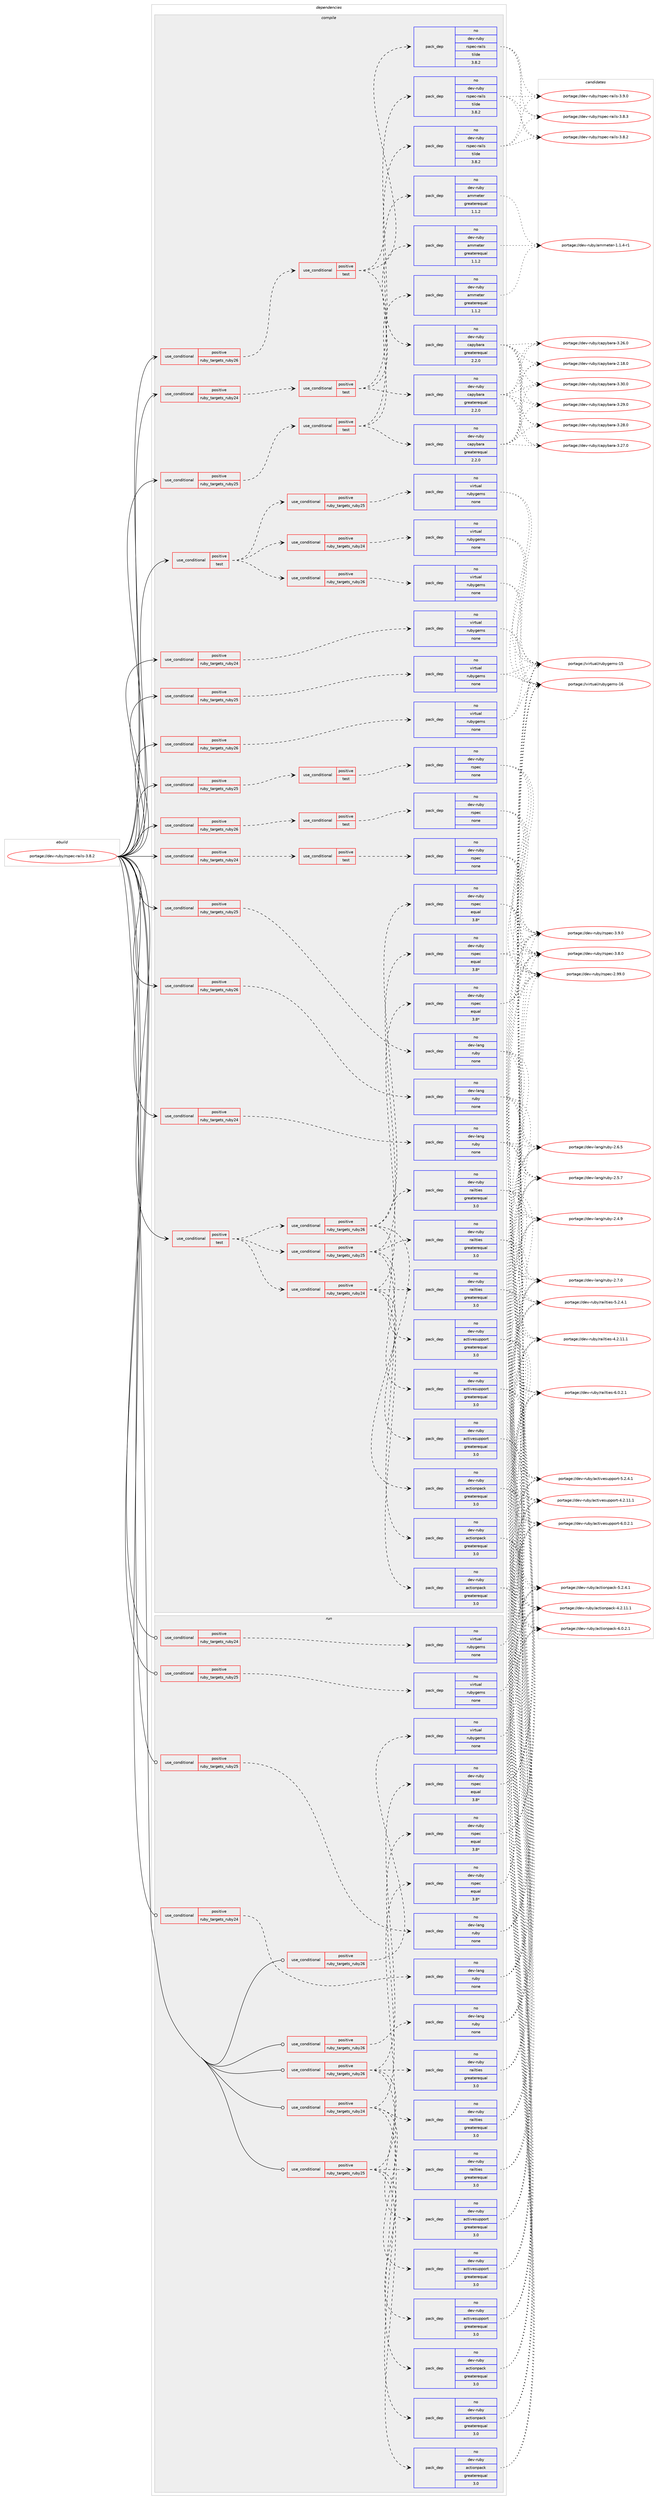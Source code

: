 digraph prolog {

# *************
# Graph options
# *************

newrank=true;
concentrate=true;
compound=true;
graph [rankdir=LR,fontname=Helvetica,fontsize=10,ranksep=1.5];#, ranksep=2.5, nodesep=0.2];
edge  [arrowhead=vee];
node  [fontname=Helvetica,fontsize=10];

# **********
# The ebuild
# **********

subgraph cluster_leftcol {
color=gray;
label=<<i>ebuild</i>>;
id [label="portage://dev-ruby/rspec-rails-3.8.2", color=red, width=4, href="../dev-ruby/rspec-rails-3.8.2.svg"];
}

# ****************
# The dependencies
# ****************

subgraph cluster_midcol {
color=gray;
label=<<i>dependencies</i>>;
subgraph cluster_compile {
fillcolor="#eeeeee";
style=filled;
label=<<i>compile</i>>;
subgraph cond73571 {
dependency329071 [label=<<TABLE BORDER="0" CELLBORDER="1" CELLSPACING="0" CELLPADDING="4"><TR><TD ROWSPAN="3" CELLPADDING="10">use_conditional</TD></TR><TR><TD>positive</TD></TR><TR><TD>ruby_targets_ruby24</TD></TR></TABLE>>, shape=none, color=red];
subgraph cond73572 {
dependency329072 [label=<<TABLE BORDER="0" CELLBORDER="1" CELLSPACING="0" CELLPADDING="4"><TR><TD ROWSPAN="3" CELLPADDING="10">use_conditional</TD></TR><TR><TD>positive</TD></TR><TR><TD>test</TD></TR></TABLE>>, shape=none, color=red];
subgraph pack250753 {
dependency329073 [label=<<TABLE BORDER="0" CELLBORDER="1" CELLSPACING="0" CELLPADDING="4" WIDTH="220"><TR><TD ROWSPAN="6" CELLPADDING="30">pack_dep</TD></TR><TR><TD WIDTH="110">no</TD></TR><TR><TD>dev-ruby</TD></TR><TR><TD>capybara</TD></TR><TR><TD>greaterequal</TD></TR><TR><TD>2.2.0</TD></TR></TABLE>>, shape=none, color=blue];
}
dependency329072:e -> dependency329073:w [weight=20,style="dashed",arrowhead="vee"];
subgraph pack250754 {
dependency329074 [label=<<TABLE BORDER="0" CELLBORDER="1" CELLSPACING="0" CELLPADDING="4" WIDTH="220"><TR><TD ROWSPAN="6" CELLPADDING="30">pack_dep</TD></TR><TR><TD WIDTH="110">no</TD></TR><TR><TD>dev-ruby</TD></TR><TR><TD>ammeter</TD></TR><TR><TD>greaterequal</TD></TR><TR><TD>1.1.2</TD></TR></TABLE>>, shape=none, color=blue];
}
dependency329072:e -> dependency329074:w [weight=20,style="dashed",arrowhead="vee"];
subgraph pack250755 {
dependency329075 [label=<<TABLE BORDER="0" CELLBORDER="1" CELLSPACING="0" CELLPADDING="4" WIDTH="220"><TR><TD ROWSPAN="6" CELLPADDING="30">pack_dep</TD></TR><TR><TD WIDTH="110">no</TD></TR><TR><TD>dev-ruby</TD></TR><TR><TD>rspec-rails</TD></TR><TR><TD>tilde</TD></TR><TR><TD>3.8.2</TD></TR></TABLE>>, shape=none, color=blue];
}
dependency329072:e -> dependency329075:w [weight=20,style="dashed",arrowhead="vee"];
}
dependency329071:e -> dependency329072:w [weight=20,style="dashed",arrowhead="vee"];
}
id:e -> dependency329071:w [weight=20,style="solid",arrowhead="vee"];
subgraph cond73573 {
dependency329076 [label=<<TABLE BORDER="0" CELLBORDER="1" CELLSPACING="0" CELLPADDING="4"><TR><TD ROWSPAN="3" CELLPADDING="10">use_conditional</TD></TR><TR><TD>positive</TD></TR><TR><TD>ruby_targets_ruby24</TD></TR></TABLE>>, shape=none, color=red];
subgraph cond73574 {
dependency329077 [label=<<TABLE BORDER="0" CELLBORDER="1" CELLSPACING="0" CELLPADDING="4"><TR><TD ROWSPAN="3" CELLPADDING="10">use_conditional</TD></TR><TR><TD>positive</TD></TR><TR><TD>test</TD></TR></TABLE>>, shape=none, color=red];
subgraph pack250756 {
dependency329078 [label=<<TABLE BORDER="0" CELLBORDER="1" CELLSPACING="0" CELLPADDING="4" WIDTH="220"><TR><TD ROWSPAN="6" CELLPADDING="30">pack_dep</TD></TR><TR><TD WIDTH="110">no</TD></TR><TR><TD>dev-ruby</TD></TR><TR><TD>rspec</TD></TR><TR><TD>none</TD></TR><TR><TD></TD></TR></TABLE>>, shape=none, color=blue];
}
dependency329077:e -> dependency329078:w [weight=20,style="dashed",arrowhead="vee"];
}
dependency329076:e -> dependency329077:w [weight=20,style="dashed",arrowhead="vee"];
}
id:e -> dependency329076:w [weight=20,style="solid",arrowhead="vee"];
subgraph cond73575 {
dependency329079 [label=<<TABLE BORDER="0" CELLBORDER="1" CELLSPACING="0" CELLPADDING="4"><TR><TD ROWSPAN="3" CELLPADDING="10">use_conditional</TD></TR><TR><TD>positive</TD></TR><TR><TD>ruby_targets_ruby24</TD></TR></TABLE>>, shape=none, color=red];
subgraph pack250757 {
dependency329080 [label=<<TABLE BORDER="0" CELLBORDER="1" CELLSPACING="0" CELLPADDING="4" WIDTH="220"><TR><TD ROWSPAN="6" CELLPADDING="30">pack_dep</TD></TR><TR><TD WIDTH="110">no</TD></TR><TR><TD>dev-lang</TD></TR><TR><TD>ruby</TD></TR><TR><TD>none</TD></TR><TR><TD></TD></TR></TABLE>>, shape=none, color=blue];
}
dependency329079:e -> dependency329080:w [weight=20,style="dashed",arrowhead="vee"];
}
id:e -> dependency329079:w [weight=20,style="solid",arrowhead="vee"];
subgraph cond73576 {
dependency329081 [label=<<TABLE BORDER="0" CELLBORDER="1" CELLSPACING="0" CELLPADDING="4"><TR><TD ROWSPAN="3" CELLPADDING="10">use_conditional</TD></TR><TR><TD>positive</TD></TR><TR><TD>ruby_targets_ruby24</TD></TR></TABLE>>, shape=none, color=red];
subgraph pack250758 {
dependency329082 [label=<<TABLE BORDER="0" CELLBORDER="1" CELLSPACING="0" CELLPADDING="4" WIDTH="220"><TR><TD ROWSPAN="6" CELLPADDING="30">pack_dep</TD></TR><TR><TD WIDTH="110">no</TD></TR><TR><TD>virtual</TD></TR><TR><TD>rubygems</TD></TR><TR><TD>none</TD></TR><TR><TD></TD></TR></TABLE>>, shape=none, color=blue];
}
dependency329081:e -> dependency329082:w [weight=20,style="dashed",arrowhead="vee"];
}
id:e -> dependency329081:w [weight=20,style="solid",arrowhead="vee"];
subgraph cond73577 {
dependency329083 [label=<<TABLE BORDER="0" CELLBORDER="1" CELLSPACING="0" CELLPADDING="4"><TR><TD ROWSPAN="3" CELLPADDING="10">use_conditional</TD></TR><TR><TD>positive</TD></TR><TR><TD>ruby_targets_ruby25</TD></TR></TABLE>>, shape=none, color=red];
subgraph cond73578 {
dependency329084 [label=<<TABLE BORDER="0" CELLBORDER="1" CELLSPACING="0" CELLPADDING="4"><TR><TD ROWSPAN="3" CELLPADDING="10">use_conditional</TD></TR><TR><TD>positive</TD></TR><TR><TD>test</TD></TR></TABLE>>, shape=none, color=red];
subgraph pack250759 {
dependency329085 [label=<<TABLE BORDER="0" CELLBORDER="1" CELLSPACING="0" CELLPADDING="4" WIDTH="220"><TR><TD ROWSPAN="6" CELLPADDING="30">pack_dep</TD></TR><TR><TD WIDTH="110">no</TD></TR><TR><TD>dev-ruby</TD></TR><TR><TD>capybara</TD></TR><TR><TD>greaterequal</TD></TR><TR><TD>2.2.0</TD></TR></TABLE>>, shape=none, color=blue];
}
dependency329084:e -> dependency329085:w [weight=20,style="dashed",arrowhead="vee"];
subgraph pack250760 {
dependency329086 [label=<<TABLE BORDER="0" CELLBORDER="1" CELLSPACING="0" CELLPADDING="4" WIDTH="220"><TR><TD ROWSPAN="6" CELLPADDING="30">pack_dep</TD></TR><TR><TD WIDTH="110">no</TD></TR><TR><TD>dev-ruby</TD></TR><TR><TD>ammeter</TD></TR><TR><TD>greaterequal</TD></TR><TR><TD>1.1.2</TD></TR></TABLE>>, shape=none, color=blue];
}
dependency329084:e -> dependency329086:w [weight=20,style="dashed",arrowhead="vee"];
subgraph pack250761 {
dependency329087 [label=<<TABLE BORDER="0" CELLBORDER="1" CELLSPACING="0" CELLPADDING="4" WIDTH="220"><TR><TD ROWSPAN="6" CELLPADDING="30">pack_dep</TD></TR><TR><TD WIDTH="110">no</TD></TR><TR><TD>dev-ruby</TD></TR><TR><TD>rspec-rails</TD></TR><TR><TD>tilde</TD></TR><TR><TD>3.8.2</TD></TR></TABLE>>, shape=none, color=blue];
}
dependency329084:e -> dependency329087:w [weight=20,style="dashed",arrowhead="vee"];
}
dependency329083:e -> dependency329084:w [weight=20,style="dashed",arrowhead="vee"];
}
id:e -> dependency329083:w [weight=20,style="solid",arrowhead="vee"];
subgraph cond73579 {
dependency329088 [label=<<TABLE BORDER="0" CELLBORDER="1" CELLSPACING="0" CELLPADDING="4"><TR><TD ROWSPAN="3" CELLPADDING="10">use_conditional</TD></TR><TR><TD>positive</TD></TR><TR><TD>ruby_targets_ruby25</TD></TR></TABLE>>, shape=none, color=red];
subgraph cond73580 {
dependency329089 [label=<<TABLE BORDER="0" CELLBORDER="1" CELLSPACING="0" CELLPADDING="4"><TR><TD ROWSPAN="3" CELLPADDING="10">use_conditional</TD></TR><TR><TD>positive</TD></TR><TR><TD>test</TD></TR></TABLE>>, shape=none, color=red];
subgraph pack250762 {
dependency329090 [label=<<TABLE BORDER="0" CELLBORDER="1" CELLSPACING="0" CELLPADDING="4" WIDTH="220"><TR><TD ROWSPAN="6" CELLPADDING="30">pack_dep</TD></TR><TR><TD WIDTH="110">no</TD></TR><TR><TD>dev-ruby</TD></TR><TR><TD>rspec</TD></TR><TR><TD>none</TD></TR><TR><TD></TD></TR></TABLE>>, shape=none, color=blue];
}
dependency329089:e -> dependency329090:w [weight=20,style="dashed",arrowhead="vee"];
}
dependency329088:e -> dependency329089:w [weight=20,style="dashed",arrowhead="vee"];
}
id:e -> dependency329088:w [weight=20,style="solid",arrowhead="vee"];
subgraph cond73581 {
dependency329091 [label=<<TABLE BORDER="0" CELLBORDER="1" CELLSPACING="0" CELLPADDING="4"><TR><TD ROWSPAN="3" CELLPADDING="10">use_conditional</TD></TR><TR><TD>positive</TD></TR><TR><TD>ruby_targets_ruby25</TD></TR></TABLE>>, shape=none, color=red];
subgraph pack250763 {
dependency329092 [label=<<TABLE BORDER="0" CELLBORDER="1" CELLSPACING="0" CELLPADDING="4" WIDTH="220"><TR><TD ROWSPAN="6" CELLPADDING="30">pack_dep</TD></TR><TR><TD WIDTH="110">no</TD></TR><TR><TD>dev-lang</TD></TR><TR><TD>ruby</TD></TR><TR><TD>none</TD></TR><TR><TD></TD></TR></TABLE>>, shape=none, color=blue];
}
dependency329091:e -> dependency329092:w [weight=20,style="dashed",arrowhead="vee"];
}
id:e -> dependency329091:w [weight=20,style="solid",arrowhead="vee"];
subgraph cond73582 {
dependency329093 [label=<<TABLE BORDER="0" CELLBORDER="1" CELLSPACING="0" CELLPADDING="4"><TR><TD ROWSPAN="3" CELLPADDING="10">use_conditional</TD></TR><TR><TD>positive</TD></TR><TR><TD>ruby_targets_ruby25</TD></TR></TABLE>>, shape=none, color=red];
subgraph pack250764 {
dependency329094 [label=<<TABLE BORDER="0" CELLBORDER="1" CELLSPACING="0" CELLPADDING="4" WIDTH="220"><TR><TD ROWSPAN="6" CELLPADDING="30">pack_dep</TD></TR><TR><TD WIDTH="110">no</TD></TR><TR><TD>virtual</TD></TR><TR><TD>rubygems</TD></TR><TR><TD>none</TD></TR><TR><TD></TD></TR></TABLE>>, shape=none, color=blue];
}
dependency329093:e -> dependency329094:w [weight=20,style="dashed",arrowhead="vee"];
}
id:e -> dependency329093:w [weight=20,style="solid",arrowhead="vee"];
subgraph cond73583 {
dependency329095 [label=<<TABLE BORDER="0" CELLBORDER="1" CELLSPACING="0" CELLPADDING="4"><TR><TD ROWSPAN="3" CELLPADDING="10">use_conditional</TD></TR><TR><TD>positive</TD></TR><TR><TD>ruby_targets_ruby26</TD></TR></TABLE>>, shape=none, color=red];
subgraph cond73584 {
dependency329096 [label=<<TABLE BORDER="0" CELLBORDER="1" CELLSPACING="0" CELLPADDING="4"><TR><TD ROWSPAN="3" CELLPADDING="10">use_conditional</TD></TR><TR><TD>positive</TD></TR><TR><TD>test</TD></TR></TABLE>>, shape=none, color=red];
subgraph pack250765 {
dependency329097 [label=<<TABLE BORDER="0" CELLBORDER="1" CELLSPACING="0" CELLPADDING="4" WIDTH="220"><TR><TD ROWSPAN="6" CELLPADDING="30">pack_dep</TD></TR><TR><TD WIDTH="110">no</TD></TR><TR><TD>dev-ruby</TD></TR><TR><TD>capybara</TD></TR><TR><TD>greaterequal</TD></TR><TR><TD>2.2.0</TD></TR></TABLE>>, shape=none, color=blue];
}
dependency329096:e -> dependency329097:w [weight=20,style="dashed",arrowhead="vee"];
subgraph pack250766 {
dependency329098 [label=<<TABLE BORDER="0" CELLBORDER="1" CELLSPACING="0" CELLPADDING="4" WIDTH="220"><TR><TD ROWSPAN="6" CELLPADDING="30">pack_dep</TD></TR><TR><TD WIDTH="110">no</TD></TR><TR><TD>dev-ruby</TD></TR><TR><TD>ammeter</TD></TR><TR><TD>greaterequal</TD></TR><TR><TD>1.1.2</TD></TR></TABLE>>, shape=none, color=blue];
}
dependency329096:e -> dependency329098:w [weight=20,style="dashed",arrowhead="vee"];
subgraph pack250767 {
dependency329099 [label=<<TABLE BORDER="0" CELLBORDER="1" CELLSPACING="0" CELLPADDING="4" WIDTH="220"><TR><TD ROWSPAN="6" CELLPADDING="30">pack_dep</TD></TR><TR><TD WIDTH="110">no</TD></TR><TR><TD>dev-ruby</TD></TR><TR><TD>rspec-rails</TD></TR><TR><TD>tilde</TD></TR><TR><TD>3.8.2</TD></TR></TABLE>>, shape=none, color=blue];
}
dependency329096:e -> dependency329099:w [weight=20,style="dashed",arrowhead="vee"];
}
dependency329095:e -> dependency329096:w [weight=20,style="dashed",arrowhead="vee"];
}
id:e -> dependency329095:w [weight=20,style="solid",arrowhead="vee"];
subgraph cond73585 {
dependency329100 [label=<<TABLE BORDER="0" CELLBORDER="1" CELLSPACING="0" CELLPADDING="4"><TR><TD ROWSPAN="3" CELLPADDING="10">use_conditional</TD></TR><TR><TD>positive</TD></TR><TR><TD>ruby_targets_ruby26</TD></TR></TABLE>>, shape=none, color=red];
subgraph cond73586 {
dependency329101 [label=<<TABLE BORDER="0" CELLBORDER="1" CELLSPACING="0" CELLPADDING="4"><TR><TD ROWSPAN="3" CELLPADDING="10">use_conditional</TD></TR><TR><TD>positive</TD></TR><TR><TD>test</TD></TR></TABLE>>, shape=none, color=red];
subgraph pack250768 {
dependency329102 [label=<<TABLE BORDER="0" CELLBORDER="1" CELLSPACING="0" CELLPADDING="4" WIDTH="220"><TR><TD ROWSPAN="6" CELLPADDING="30">pack_dep</TD></TR><TR><TD WIDTH="110">no</TD></TR><TR><TD>dev-ruby</TD></TR><TR><TD>rspec</TD></TR><TR><TD>none</TD></TR><TR><TD></TD></TR></TABLE>>, shape=none, color=blue];
}
dependency329101:e -> dependency329102:w [weight=20,style="dashed",arrowhead="vee"];
}
dependency329100:e -> dependency329101:w [weight=20,style="dashed",arrowhead="vee"];
}
id:e -> dependency329100:w [weight=20,style="solid",arrowhead="vee"];
subgraph cond73587 {
dependency329103 [label=<<TABLE BORDER="0" CELLBORDER="1" CELLSPACING="0" CELLPADDING="4"><TR><TD ROWSPAN="3" CELLPADDING="10">use_conditional</TD></TR><TR><TD>positive</TD></TR><TR><TD>ruby_targets_ruby26</TD></TR></TABLE>>, shape=none, color=red];
subgraph pack250769 {
dependency329104 [label=<<TABLE BORDER="0" CELLBORDER="1" CELLSPACING="0" CELLPADDING="4" WIDTH="220"><TR><TD ROWSPAN="6" CELLPADDING="30">pack_dep</TD></TR><TR><TD WIDTH="110">no</TD></TR><TR><TD>dev-lang</TD></TR><TR><TD>ruby</TD></TR><TR><TD>none</TD></TR><TR><TD></TD></TR></TABLE>>, shape=none, color=blue];
}
dependency329103:e -> dependency329104:w [weight=20,style="dashed",arrowhead="vee"];
}
id:e -> dependency329103:w [weight=20,style="solid",arrowhead="vee"];
subgraph cond73588 {
dependency329105 [label=<<TABLE BORDER="0" CELLBORDER="1" CELLSPACING="0" CELLPADDING="4"><TR><TD ROWSPAN="3" CELLPADDING="10">use_conditional</TD></TR><TR><TD>positive</TD></TR><TR><TD>ruby_targets_ruby26</TD></TR></TABLE>>, shape=none, color=red];
subgraph pack250770 {
dependency329106 [label=<<TABLE BORDER="0" CELLBORDER="1" CELLSPACING="0" CELLPADDING="4" WIDTH="220"><TR><TD ROWSPAN="6" CELLPADDING="30">pack_dep</TD></TR><TR><TD WIDTH="110">no</TD></TR><TR><TD>virtual</TD></TR><TR><TD>rubygems</TD></TR><TR><TD>none</TD></TR><TR><TD></TD></TR></TABLE>>, shape=none, color=blue];
}
dependency329105:e -> dependency329106:w [weight=20,style="dashed",arrowhead="vee"];
}
id:e -> dependency329105:w [weight=20,style="solid",arrowhead="vee"];
subgraph cond73589 {
dependency329107 [label=<<TABLE BORDER="0" CELLBORDER="1" CELLSPACING="0" CELLPADDING="4"><TR><TD ROWSPAN="3" CELLPADDING="10">use_conditional</TD></TR><TR><TD>positive</TD></TR><TR><TD>test</TD></TR></TABLE>>, shape=none, color=red];
subgraph cond73590 {
dependency329108 [label=<<TABLE BORDER="0" CELLBORDER="1" CELLSPACING="0" CELLPADDING="4"><TR><TD ROWSPAN="3" CELLPADDING="10">use_conditional</TD></TR><TR><TD>positive</TD></TR><TR><TD>ruby_targets_ruby24</TD></TR></TABLE>>, shape=none, color=red];
subgraph pack250771 {
dependency329109 [label=<<TABLE BORDER="0" CELLBORDER="1" CELLSPACING="0" CELLPADDING="4" WIDTH="220"><TR><TD ROWSPAN="6" CELLPADDING="30">pack_dep</TD></TR><TR><TD WIDTH="110">no</TD></TR><TR><TD>dev-ruby</TD></TR><TR><TD>activesupport</TD></TR><TR><TD>greaterequal</TD></TR><TR><TD>3.0</TD></TR></TABLE>>, shape=none, color=blue];
}
dependency329108:e -> dependency329109:w [weight=20,style="dashed",arrowhead="vee"];
subgraph pack250772 {
dependency329110 [label=<<TABLE BORDER="0" CELLBORDER="1" CELLSPACING="0" CELLPADDING="4" WIDTH="220"><TR><TD ROWSPAN="6" CELLPADDING="30">pack_dep</TD></TR><TR><TD WIDTH="110">no</TD></TR><TR><TD>dev-ruby</TD></TR><TR><TD>actionpack</TD></TR><TR><TD>greaterequal</TD></TR><TR><TD>3.0</TD></TR></TABLE>>, shape=none, color=blue];
}
dependency329108:e -> dependency329110:w [weight=20,style="dashed",arrowhead="vee"];
subgraph pack250773 {
dependency329111 [label=<<TABLE BORDER="0" CELLBORDER="1" CELLSPACING="0" CELLPADDING="4" WIDTH="220"><TR><TD ROWSPAN="6" CELLPADDING="30">pack_dep</TD></TR><TR><TD WIDTH="110">no</TD></TR><TR><TD>dev-ruby</TD></TR><TR><TD>railties</TD></TR><TR><TD>greaterequal</TD></TR><TR><TD>3.0</TD></TR></TABLE>>, shape=none, color=blue];
}
dependency329108:e -> dependency329111:w [weight=20,style="dashed",arrowhead="vee"];
subgraph pack250774 {
dependency329112 [label=<<TABLE BORDER="0" CELLBORDER="1" CELLSPACING="0" CELLPADDING="4" WIDTH="220"><TR><TD ROWSPAN="6" CELLPADDING="30">pack_dep</TD></TR><TR><TD WIDTH="110">no</TD></TR><TR><TD>dev-ruby</TD></TR><TR><TD>rspec</TD></TR><TR><TD>equal</TD></TR><TR><TD>3.8*</TD></TR></TABLE>>, shape=none, color=blue];
}
dependency329108:e -> dependency329112:w [weight=20,style="dashed",arrowhead="vee"];
}
dependency329107:e -> dependency329108:w [weight=20,style="dashed",arrowhead="vee"];
subgraph cond73591 {
dependency329113 [label=<<TABLE BORDER="0" CELLBORDER="1" CELLSPACING="0" CELLPADDING="4"><TR><TD ROWSPAN="3" CELLPADDING="10">use_conditional</TD></TR><TR><TD>positive</TD></TR><TR><TD>ruby_targets_ruby25</TD></TR></TABLE>>, shape=none, color=red];
subgraph pack250775 {
dependency329114 [label=<<TABLE BORDER="0" CELLBORDER="1" CELLSPACING="0" CELLPADDING="4" WIDTH="220"><TR><TD ROWSPAN="6" CELLPADDING="30">pack_dep</TD></TR><TR><TD WIDTH="110">no</TD></TR><TR><TD>dev-ruby</TD></TR><TR><TD>activesupport</TD></TR><TR><TD>greaterequal</TD></TR><TR><TD>3.0</TD></TR></TABLE>>, shape=none, color=blue];
}
dependency329113:e -> dependency329114:w [weight=20,style="dashed",arrowhead="vee"];
subgraph pack250776 {
dependency329115 [label=<<TABLE BORDER="0" CELLBORDER="1" CELLSPACING="0" CELLPADDING="4" WIDTH="220"><TR><TD ROWSPAN="6" CELLPADDING="30">pack_dep</TD></TR><TR><TD WIDTH="110">no</TD></TR><TR><TD>dev-ruby</TD></TR><TR><TD>actionpack</TD></TR><TR><TD>greaterequal</TD></TR><TR><TD>3.0</TD></TR></TABLE>>, shape=none, color=blue];
}
dependency329113:e -> dependency329115:w [weight=20,style="dashed",arrowhead="vee"];
subgraph pack250777 {
dependency329116 [label=<<TABLE BORDER="0" CELLBORDER="1" CELLSPACING="0" CELLPADDING="4" WIDTH="220"><TR><TD ROWSPAN="6" CELLPADDING="30">pack_dep</TD></TR><TR><TD WIDTH="110">no</TD></TR><TR><TD>dev-ruby</TD></TR><TR><TD>railties</TD></TR><TR><TD>greaterequal</TD></TR><TR><TD>3.0</TD></TR></TABLE>>, shape=none, color=blue];
}
dependency329113:e -> dependency329116:w [weight=20,style="dashed",arrowhead="vee"];
subgraph pack250778 {
dependency329117 [label=<<TABLE BORDER="0" CELLBORDER="1" CELLSPACING="0" CELLPADDING="4" WIDTH="220"><TR><TD ROWSPAN="6" CELLPADDING="30">pack_dep</TD></TR><TR><TD WIDTH="110">no</TD></TR><TR><TD>dev-ruby</TD></TR><TR><TD>rspec</TD></TR><TR><TD>equal</TD></TR><TR><TD>3.8*</TD></TR></TABLE>>, shape=none, color=blue];
}
dependency329113:e -> dependency329117:w [weight=20,style="dashed",arrowhead="vee"];
}
dependency329107:e -> dependency329113:w [weight=20,style="dashed",arrowhead="vee"];
subgraph cond73592 {
dependency329118 [label=<<TABLE BORDER="0" CELLBORDER="1" CELLSPACING="0" CELLPADDING="4"><TR><TD ROWSPAN="3" CELLPADDING="10">use_conditional</TD></TR><TR><TD>positive</TD></TR><TR><TD>ruby_targets_ruby26</TD></TR></TABLE>>, shape=none, color=red];
subgraph pack250779 {
dependency329119 [label=<<TABLE BORDER="0" CELLBORDER="1" CELLSPACING="0" CELLPADDING="4" WIDTH="220"><TR><TD ROWSPAN="6" CELLPADDING="30">pack_dep</TD></TR><TR><TD WIDTH="110">no</TD></TR><TR><TD>dev-ruby</TD></TR><TR><TD>activesupport</TD></TR><TR><TD>greaterequal</TD></TR><TR><TD>3.0</TD></TR></TABLE>>, shape=none, color=blue];
}
dependency329118:e -> dependency329119:w [weight=20,style="dashed",arrowhead="vee"];
subgraph pack250780 {
dependency329120 [label=<<TABLE BORDER="0" CELLBORDER="1" CELLSPACING="0" CELLPADDING="4" WIDTH="220"><TR><TD ROWSPAN="6" CELLPADDING="30">pack_dep</TD></TR><TR><TD WIDTH="110">no</TD></TR><TR><TD>dev-ruby</TD></TR><TR><TD>actionpack</TD></TR><TR><TD>greaterequal</TD></TR><TR><TD>3.0</TD></TR></TABLE>>, shape=none, color=blue];
}
dependency329118:e -> dependency329120:w [weight=20,style="dashed",arrowhead="vee"];
subgraph pack250781 {
dependency329121 [label=<<TABLE BORDER="0" CELLBORDER="1" CELLSPACING="0" CELLPADDING="4" WIDTH="220"><TR><TD ROWSPAN="6" CELLPADDING="30">pack_dep</TD></TR><TR><TD WIDTH="110">no</TD></TR><TR><TD>dev-ruby</TD></TR><TR><TD>railties</TD></TR><TR><TD>greaterequal</TD></TR><TR><TD>3.0</TD></TR></TABLE>>, shape=none, color=blue];
}
dependency329118:e -> dependency329121:w [weight=20,style="dashed",arrowhead="vee"];
subgraph pack250782 {
dependency329122 [label=<<TABLE BORDER="0" CELLBORDER="1" CELLSPACING="0" CELLPADDING="4" WIDTH="220"><TR><TD ROWSPAN="6" CELLPADDING="30">pack_dep</TD></TR><TR><TD WIDTH="110">no</TD></TR><TR><TD>dev-ruby</TD></TR><TR><TD>rspec</TD></TR><TR><TD>equal</TD></TR><TR><TD>3.8*</TD></TR></TABLE>>, shape=none, color=blue];
}
dependency329118:e -> dependency329122:w [weight=20,style="dashed",arrowhead="vee"];
}
dependency329107:e -> dependency329118:w [weight=20,style="dashed",arrowhead="vee"];
}
id:e -> dependency329107:w [weight=20,style="solid",arrowhead="vee"];
subgraph cond73593 {
dependency329123 [label=<<TABLE BORDER="0" CELLBORDER="1" CELLSPACING="0" CELLPADDING="4"><TR><TD ROWSPAN="3" CELLPADDING="10">use_conditional</TD></TR><TR><TD>positive</TD></TR><TR><TD>test</TD></TR></TABLE>>, shape=none, color=red];
subgraph cond73594 {
dependency329124 [label=<<TABLE BORDER="0" CELLBORDER="1" CELLSPACING="0" CELLPADDING="4"><TR><TD ROWSPAN="3" CELLPADDING="10">use_conditional</TD></TR><TR><TD>positive</TD></TR><TR><TD>ruby_targets_ruby24</TD></TR></TABLE>>, shape=none, color=red];
subgraph pack250783 {
dependency329125 [label=<<TABLE BORDER="0" CELLBORDER="1" CELLSPACING="0" CELLPADDING="4" WIDTH="220"><TR><TD ROWSPAN="6" CELLPADDING="30">pack_dep</TD></TR><TR><TD WIDTH="110">no</TD></TR><TR><TD>virtual</TD></TR><TR><TD>rubygems</TD></TR><TR><TD>none</TD></TR><TR><TD></TD></TR></TABLE>>, shape=none, color=blue];
}
dependency329124:e -> dependency329125:w [weight=20,style="dashed",arrowhead="vee"];
}
dependency329123:e -> dependency329124:w [weight=20,style="dashed",arrowhead="vee"];
subgraph cond73595 {
dependency329126 [label=<<TABLE BORDER="0" CELLBORDER="1" CELLSPACING="0" CELLPADDING="4"><TR><TD ROWSPAN="3" CELLPADDING="10">use_conditional</TD></TR><TR><TD>positive</TD></TR><TR><TD>ruby_targets_ruby25</TD></TR></TABLE>>, shape=none, color=red];
subgraph pack250784 {
dependency329127 [label=<<TABLE BORDER="0" CELLBORDER="1" CELLSPACING="0" CELLPADDING="4" WIDTH="220"><TR><TD ROWSPAN="6" CELLPADDING="30">pack_dep</TD></TR><TR><TD WIDTH="110">no</TD></TR><TR><TD>virtual</TD></TR><TR><TD>rubygems</TD></TR><TR><TD>none</TD></TR><TR><TD></TD></TR></TABLE>>, shape=none, color=blue];
}
dependency329126:e -> dependency329127:w [weight=20,style="dashed",arrowhead="vee"];
}
dependency329123:e -> dependency329126:w [weight=20,style="dashed",arrowhead="vee"];
subgraph cond73596 {
dependency329128 [label=<<TABLE BORDER="0" CELLBORDER="1" CELLSPACING="0" CELLPADDING="4"><TR><TD ROWSPAN="3" CELLPADDING="10">use_conditional</TD></TR><TR><TD>positive</TD></TR><TR><TD>ruby_targets_ruby26</TD></TR></TABLE>>, shape=none, color=red];
subgraph pack250785 {
dependency329129 [label=<<TABLE BORDER="0" CELLBORDER="1" CELLSPACING="0" CELLPADDING="4" WIDTH="220"><TR><TD ROWSPAN="6" CELLPADDING="30">pack_dep</TD></TR><TR><TD WIDTH="110">no</TD></TR><TR><TD>virtual</TD></TR><TR><TD>rubygems</TD></TR><TR><TD>none</TD></TR><TR><TD></TD></TR></TABLE>>, shape=none, color=blue];
}
dependency329128:e -> dependency329129:w [weight=20,style="dashed",arrowhead="vee"];
}
dependency329123:e -> dependency329128:w [weight=20,style="dashed",arrowhead="vee"];
}
id:e -> dependency329123:w [weight=20,style="solid",arrowhead="vee"];
}
subgraph cluster_compileandrun {
fillcolor="#eeeeee";
style=filled;
label=<<i>compile and run</i>>;
}
subgraph cluster_run {
fillcolor="#eeeeee";
style=filled;
label=<<i>run</i>>;
subgraph cond73597 {
dependency329130 [label=<<TABLE BORDER="0" CELLBORDER="1" CELLSPACING="0" CELLPADDING="4"><TR><TD ROWSPAN="3" CELLPADDING="10">use_conditional</TD></TR><TR><TD>positive</TD></TR><TR><TD>ruby_targets_ruby24</TD></TR></TABLE>>, shape=none, color=red];
subgraph pack250786 {
dependency329131 [label=<<TABLE BORDER="0" CELLBORDER="1" CELLSPACING="0" CELLPADDING="4" WIDTH="220"><TR><TD ROWSPAN="6" CELLPADDING="30">pack_dep</TD></TR><TR><TD WIDTH="110">no</TD></TR><TR><TD>dev-lang</TD></TR><TR><TD>ruby</TD></TR><TR><TD>none</TD></TR><TR><TD></TD></TR></TABLE>>, shape=none, color=blue];
}
dependency329130:e -> dependency329131:w [weight=20,style="dashed",arrowhead="vee"];
}
id:e -> dependency329130:w [weight=20,style="solid",arrowhead="odot"];
subgraph cond73598 {
dependency329132 [label=<<TABLE BORDER="0" CELLBORDER="1" CELLSPACING="0" CELLPADDING="4"><TR><TD ROWSPAN="3" CELLPADDING="10">use_conditional</TD></TR><TR><TD>positive</TD></TR><TR><TD>ruby_targets_ruby24</TD></TR></TABLE>>, shape=none, color=red];
subgraph pack250787 {
dependency329133 [label=<<TABLE BORDER="0" CELLBORDER="1" CELLSPACING="0" CELLPADDING="4" WIDTH="220"><TR><TD ROWSPAN="6" CELLPADDING="30">pack_dep</TD></TR><TR><TD WIDTH="110">no</TD></TR><TR><TD>dev-ruby</TD></TR><TR><TD>activesupport</TD></TR><TR><TD>greaterequal</TD></TR><TR><TD>3.0</TD></TR></TABLE>>, shape=none, color=blue];
}
dependency329132:e -> dependency329133:w [weight=20,style="dashed",arrowhead="vee"];
subgraph pack250788 {
dependency329134 [label=<<TABLE BORDER="0" CELLBORDER="1" CELLSPACING="0" CELLPADDING="4" WIDTH="220"><TR><TD ROWSPAN="6" CELLPADDING="30">pack_dep</TD></TR><TR><TD WIDTH="110">no</TD></TR><TR><TD>dev-ruby</TD></TR><TR><TD>actionpack</TD></TR><TR><TD>greaterequal</TD></TR><TR><TD>3.0</TD></TR></TABLE>>, shape=none, color=blue];
}
dependency329132:e -> dependency329134:w [weight=20,style="dashed",arrowhead="vee"];
subgraph pack250789 {
dependency329135 [label=<<TABLE BORDER="0" CELLBORDER="1" CELLSPACING="0" CELLPADDING="4" WIDTH="220"><TR><TD ROWSPAN="6" CELLPADDING="30">pack_dep</TD></TR><TR><TD WIDTH="110">no</TD></TR><TR><TD>dev-ruby</TD></TR><TR><TD>railties</TD></TR><TR><TD>greaterequal</TD></TR><TR><TD>3.0</TD></TR></TABLE>>, shape=none, color=blue];
}
dependency329132:e -> dependency329135:w [weight=20,style="dashed",arrowhead="vee"];
subgraph pack250790 {
dependency329136 [label=<<TABLE BORDER="0" CELLBORDER="1" CELLSPACING="0" CELLPADDING="4" WIDTH="220"><TR><TD ROWSPAN="6" CELLPADDING="30">pack_dep</TD></TR><TR><TD WIDTH="110">no</TD></TR><TR><TD>dev-ruby</TD></TR><TR><TD>rspec</TD></TR><TR><TD>equal</TD></TR><TR><TD>3.8*</TD></TR></TABLE>>, shape=none, color=blue];
}
dependency329132:e -> dependency329136:w [weight=20,style="dashed",arrowhead="vee"];
}
id:e -> dependency329132:w [weight=20,style="solid",arrowhead="odot"];
subgraph cond73599 {
dependency329137 [label=<<TABLE BORDER="0" CELLBORDER="1" CELLSPACING="0" CELLPADDING="4"><TR><TD ROWSPAN="3" CELLPADDING="10">use_conditional</TD></TR><TR><TD>positive</TD></TR><TR><TD>ruby_targets_ruby24</TD></TR></TABLE>>, shape=none, color=red];
subgraph pack250791 {
dependency329138 [label=<<TABLE BORDER="0" CELLBORDER="1" CELLSPACING="0" CELLPADDING="4" WIDTH="220"><TR><TD ROWSPAN="6" CELLPADDING="30">pack_dep</TD></TR><TR><TD WIDTH="110">no</TD></TR><TR><TD>virtual</TD></TR><TR><TD>rubygems</TD></TR><TR><TD>none</TD></TR><TR><TD></TD></TR></TABLE>>, shape=none, color=blue];
}
dependency329137:e -> dependency329138:w [weight=20,style="dashed",arrowhead="vee"];
}
id:e -> dependency329137:w [weight=20,style="solid",arrowhead="odot"];
subgraph cond73600 {
dependency329139 [label=<<TABLE BORDER="0" CELLBORDER="1" CELLSPACING="0" CELLPADDING="4"><TR><TD ROWSPAN="3" CELLPADDING="10">use_conditional</TD></TR><TR><TD>positive</TD></TR><TR><TD>ruby_targets_ruby25</TD></TR></TABLE>>, shape=none, color=red];
subgraph pack250792 {
dependency329140 [label=<<TABLE BORDER="0" CELLBORDER="1" CELLSPACING="0" CELLPADDING="4" WIDTH="220"><TR><TD ROWSPAN="6" CELLPADDING="30">pack_dep</TD></TR><TR><TD WIDTH="110">no</TD></TR><TR><TD>dev-lang</TD></TR><TR><TD>ruby</TD></TR><TR><TD>none</TD></TR><TR><TD></TD></TR></TABLE>>, shape=none, color=blue];
}
dependency329139:e -> dependency329140:w [weight=20,style="dashed",arrowhead="vee"];
}
id:e -> dependency329139:w [weight=20,style="solid",arrowhead="odot"];
subgraph cond73601 {
dependency329141 [label=<<TABLE BORDER="0" CELLBORDER="1" CELLSPACING="0" CELLPADDING="4"><TR><TD ROWSPAN="3" CELLPADDING="10">use_conditional</TD></TR><TR><TD>positive</TD></TR><TR><TD>ruby_targets_ruby25</TD></TR></TABLE>>, shape=none, color=red];
subgraph pack250793 {
dependency329142 [label=<<TABLE BORDER="0" CELLBORDER="1" CELLSPACING="0" CELLPADDING="4" WIDTH="220"><TR><TD ROWSPAN="6" CELLPADDING="30">pack_dep</TD></TR><TR><TD WIDTH="110">no</TD></TR><TR><TD>dev-ruby</TD></TR><TR><TD>activesupport</TD></TR><TR><TD>greaterequal</TD></TR><TR><TD>3.0</TD></TR></TABLE>>, shape=none, color=blue];
}
dependency329141:e -> dependency329142:w [weight=20,style="dashed",arrowhead="vee"];
subgraph pack250794 {
dependency329143 [label=<<TABLE BORDER="0" CELLBORDER="1" CELLSPACING="0" CELLPADDING="4" WIDTH="220"><TR><TD ROWSPAN="6" CELLPADDING="30">pack_dep</TD></TR><TR><TD WIDTH="110">no</TD></TR><TR><TD>dev-ruby</TD></TR><TR><TD>actionpack</TD></TR><TR><TD>greaterequal</TD></TR><TR><TD>3.0</TD></TR></TABLE>>, shape=none, color=blue];
}
dependency329141:e -> dependency329143:w [weight=20,style="dashed",arrowhead="vee"];
subgraph pack250795 {
dependency329144 [label=<<TABLE BORDER="0" CELLBORDER="1" CELLSPACING="0" CELLPADDING="4" WIDTH="220"><TR><TD ROWSPAN="6" CELLPADDING="30">pack_dep</TD></TR><TR><TD WIDTH="110">no</TD></TR><TR><TD>dev-ruby</TD></TR><TR><TD>railties</TD></TR><TR><TD>greaterequal</TD></TR><TR><TD>3.0</TD></TR></TABLE>>, shape=none, color=blue];
}
dependency329141:e -> dependency329144:w [weight=20,style="dashed",arrowhead="vee"];
subgraph pack250796 {
dependency329145 [label=<<TABLE BORDER="0" CELLBORDER="1" CELLSPACING="0" CELLPADDING="4" WIDTH="220"><TR><TD ROWSPAN="6" CELLPADDING="30">pack_dep</TD></TR><TR><TD WIDTH="110">no</TD></TR><TR><TD>dev-ruby</TD></TR><TR><TD>rspec</TD></TR><TR><TD>equal</TD></TR><TR><TD>3.8*</TD></TR></TABLE>>, shape=none, color=blue];
}
dependency329141:e -> dependency329145:w [weight=20,style="dashed",arrowhead="vee"];
}
id:e -> dependency329141:w [weight=20,style="solid",arrowhead="odot"];
subgraph cond73602 {
dependency329146 [label=<<TABLE BORDER="0" CELLBORDER="1" CELLSPACING="0" CELLPADDING="4"><TR><TD ROWSPAN="3" CELLPADDING="10">use_conditional</TD></TR><TR><TD>positive</TD></TR><TR><TD>ruby_targets_ruby25</TD></TR></TABLE>>, shape=none, color=red];
subgraph pack250797 {
dependency329147 [label=<<TABLE BORDER="0" CELLBORDER="1" CELLSPACING="0" CELLPADDING="4" WIDTH="220"><TR><TD ROWSPAN="6" CELLPADDING="30">pack_dep</TD></TR><TR><TD WIDTH="110">no</TD></TR><TR><TD>virtual</TD></TR><TR><TD>rubygems</TD></TR><TR><TD>none</TD></TR><TR><TD></TD></TR></TABLE>>, shape=none, color=blue];
}
dependency329146:e -> dependency329147:w [weight=20,style="dashed",arrowhead="vee"];
}
id:e -> dependency329146:w [weight=20,style="solid",arrowhead="odot"];
subgraph cond73603 {
dependency329148 [label=<<TABLE BORDER="0" CELLBORDER="1" CELLSPACING="0" CELLPADDING="4"><TR><TD ROWSPAN="3" CELLPADDING="10">use_conditional</TD></TR><TR><TD>positive</TD></TR><TR><TD>ruby_targets_ruby26</TD></TR></TABLE>>, shape=none, color=red];
subgraph pack250798 {
dependency329149 [label=<<TABLE BORDER="0" CELLBORDER="1" CELLSPACING="0" CELLPADDING="4" WIDTH="220"><TR><TD ROWSPAN="6" CELLPADDING="30">pack_dep</TD></TR><TR><TD WIDTH="110">no</TD></TR><TR><TD>dev-lang</TD></TR><TR><TD>ruby</TD></TR><TR><TD>none</TD></TR><TR><TD></TD></TR></TABLE>>, shape=none, color=blue];
}
dependency329148:e -> dependency329149:w [weight=20,style="dashed",arrowhead="vee"];
}
id:e -> dependency329148:w [weight=20,style="solid",arrowhead="odot"];
subgraph cond73604 {
dependency329150 [label=<<TABLE BORDER="0" CELLBORDER="1" CELLSPACING="0" CELLPADDING="4"><TR><TD ROWSPAN="3" CELLPADDING="10">use_conditional</TD></TR><TR><TD>positive</TD></TR><TR><TD>ruby_targets_ruby26</TD></TR></TABLE>>, shape=none, color=red];
subgraph pack250799 {
dependency329151 [label=<<TABLE BORDER="0" CELLBORDER="1" CELLSPACING="0" CELLPADDING="4" WIDTH="220"><TR><TD ROWSPAN="6" CELLPADDING="30">pack_dep</TD></TR><TR><TD WIDTH="110">no</TD></TR><TR><TD>dev-ruby</TD></TR><TR><TD>activesupport</TD></TR><TR><TD>greaterequal</TD></TR><TR><TD>3.0</TD></TR></TABLE>>, shape=none, color=blue];
}
dependency329150:e -> dependency329151:w [weight=20,style="dashed",arrowhead="vee"];
subgraph pack250800 {
dependency329152 [label=<<TABLE BORDER="0" CELLBORDER="1" CELLSPACING="0" CELLPADDING="4" WIDTH="220"><TR><TD ROWSPAN="6" CELLPADDING="30">pack_dep</TD></TR><TR><TD WIDTH="110">no</TD></TR><TR><TD>dev-ruby</TD></TR><TR><TD>actionpack</TD></TR><TR><TD>greaterequal</TD></TR><TR><TD>3.0</TD></TR></TABLE>>, shape=none, color=blue];
}
dependency329150:e -> dependency329152:w [weight=20,style="dashed",arrowhead="vee"];
subgraph pack250801 {
dependency329153 [label=<<TABLE BORDER="0" CELLBORDER="1" CELLSPACING="0" CELLPADDING="4" WIDTH="220"><TR><TD ROWSPAN="6" CELLPADDING="30">pack_dep</TD></TR><TR><TD WIDTH="110">no</TD></TR><TR><TD>dev-ruby</TD></TR><TR><TD>railties</TD></TR><TR><TD>greaterequal</TD></TR><TR><TD>3.0</TD></TR></TABLE>>, shape=none, color=blue];
}
dependency329150:e -> dependency329153:w [weight=20,style="dashed",arrowhead="vee"];
subgraph pack250802 {
dependency329154 [label=<<TABLE BORDER="0" CELLBORDER="1" CELLSPACING="0" CELLPADDING="4" WIDTH="220"><TR><TD ROWSPAN="6" CELLPADDING="30">pack_dep</TD></TR><TR><TD WIDTH="110">no</TD></TR><TR><TD>dev-ruby</TD></TR><TR><TD>rspec</TD></TR><TR><TD>equal</TD></TR><TR><TD>3.8*</TD></TR></TABLE>>, shape=none, color=blue];
}
dependency329150:e -> dependency329154:w [weight=20,style="dashed",arrowhead="vee"];
}
id:e -> dependency329150:w [weight=20,style="solid",arrowhead="odot"];
subgraph cond73605 {
dependency329155 [label=<<TABLE BORDER="0" CELLBORDER="1" CELLSPACING="0" CELLPADDING="4"><TR><TD ROWSPAN="3" CELLPADDING="10">use_conditional</TD></TR><TR><TD>positive</TD></TR><TR><TD>ruby_targets_ruby26</TD></TR></TABLE>>, shape=none, color=red];
subgraph pack250803 {
dependency329156 [label=<<TABLE BORDER="0" CELLBORDER="1" CELLSPACING="0" CELLPADDING="4" WIDTH="220"><TR><TD ROWSPAN="6" CELLPADDING="30">pack_dep</TD></TR><TR><TD WIDTH="110">no</TD></TR><TR><TD>virtual</TD></TR><TR><TD>rubygems</TD></TR><TR><TD>none</TD></TR><TR><TD></TD></TR></TABLE>>, shape=none, color=blue];
}
dependency329155:e -> dependency329156:w [weight=20,style="dashed",arrowhead="vee"];
}
id:e -> dependency329155:w [weight=20,style="solid",arrowhead="odot"];
}
}

# **************
# The candidates
# **************

subgraph cluster_choices {
rank=same;
color=gray;
label=<<i>candidates</i>>;

subgraph choice250753 {
color=black;
nodesep=1;
choice100101118451141179812147999711212198971149745514651484648 [label="portage://dev-ruby/capybara-3.30.0", color=red, width=4,href="../dev-ruby/capybara-3.30.0.svg"];
choice100101118451141179812147999711212198971149745514650574648 [label="portage://dev-ruby/capybara-3.29.0", color=red, width=4,href="../dev-ruby/capybara-3.29.0.svg"];
choice100101118451141179812147999711212198971149745514650564648 [label="portage://dev-ruby/capybara-3.28.0", color=red, width=4,href="../dev-ruby/capybara-3.28.0.svg"];
choice100101118451141179812147999711212198971149745514650554648 [label="portage://dev-ruby/capybara-3.27.0", color=red, width=4,href="../dev-ruby/capybara-3.27.0.svg"];
choice100101118451141179812147999711212198971149745514650544648 [label="portage://dev-ruby/capybara-3.26.0", color=red, width=4,href="../dev-ruby/capybara-3.26.0.svg"];
choice100101118451141179812147999711212198971149745504649564648 [label="portage://dev-ruby/capybara-2.18.0", color=red, width=4,href="../dev-ruby/capybara-2.18.0.svg"];
dependency329073:e -> choice100101118451141179812147999711212198971149745514651484648:w [style=dotted,weight="100"];
dependency329073:e -> choice100101118451141179812147999711212198971149745514650574648:w [style=dotted,weight="100"];
dependency329073:e -> choice100101118451141179812147999711212198971149745514650564648:w [style=dotted,weight="100"];
dependency329073:e -> choice100101118451141179812147999711212198971149745514650554648:w [style=dotted,weight="100"];
dependency329073:e -> choice100101118451141179812147999711212198971149745514650544648:w [style=dotted,weight="100"];
dependency329073:e -> choice100101118451141179812147999711212198971149745504649564648:w [style=dotted,weight="100"];
}
subgraph choice250754 {
color=black;
nodesep=1;
choice100101118451141179812147971091091011161011144549464946524511449 [label="portage://dev-ruby/ammeter-1.1.4-r1", color=red, width=4,href="../dev-ruby/ammeter-1.1.4-r1.svg"];
dependency329074:e -> choice100101118451141179812147971091091011161011144549464946524511449:w [style=dotted,weight="100"];
}
subgraph choice250755 {
color=black;
nodesep=1;
choice100101118451141179812147114115112101994511497105108115455146574648 [label="portage://dev-ruby/rspec-rails-3.9.0", color=red, width=4,href="../dev-ruby/rspec-rails-3.9.0.svg"];
choice100101118451141179812147114115112101994511497105108115455146564651 [label="portage://dev-ruby/rspec-rails-3.8.3", color=red, width=4,href="../dev-ruby/rspec-rails-3.8.3.svg"];
choice100101118451141179812147114115112101994511497105108115455146564650 [label="portage://dev-ruby/rspec-rails-3.8.2", color=red, width=4,href="../dev-ruby/rspec-rails-3.8.2.svg"];
dependency329075:e -> choice100101118451141179812147114115112101994511497105108115455146574648:w [style=dotted,weight="100"];
dependency329075:e -> choice100101118451141179812147114115112101994511497105108115455146564651:w [style=dotted,weight="100"];
dependency329075:e -> choice100101118451141179812147114115112101994511497105108115455146564650:w [style=dotted,weight="100"];
}
subgraph choice250756 {
color=black;
nodesep=1;
choice10010111845114117981214711411511210199455146574648 [label="portage://dev-ruby/rspec-3.9.0", color=red, width=4,href="../dev-ruby/rspec-3.9.0.svg"];
choice10010111845114117981214711411511210199455146564648 [label="portage://dev-ruby/rspec-3.8.0", color=red, width=4,href="../dev-ruby/rspec-3.8.0.svg"];
choice1001011184511411798121471141151121019945504657574648 [label="portage://dev-ruby/rspec-2.99.0", color=red, width=4,href="../dev-ruby/rspec-2.99.0.svg"];
dependency329078:e -> choice10010111845114117981214711411511210199455146574648:w [style=dotted,weight="100"];
dependency329078:e -> choice10010111845114117981214711411511210199455146564648:w [style=dotted,weight="100"];
dependency329078:e -> choice1001011184511411798121471141151121019945504657574648:w [style=dotted,weight="100"];
}
subgraph choice250757 {
color=black;
nodesep=1;
choice10010111845108971101034711411798121455046554648 [label="portage://dev-lang/ruby-2.7.0", color=red, width=4,href="../dev-lang/ruby-2.7.0.svg"];
choice10010111845108971101034711411798121455046544653 [label="portage://dev-lang/ruby-2.6.5", color=red, width=4,href="../dev-lang/ruby-2.6.5.svg"];
choice10010111845108971101034711411798121455046534655 [label="portage://dev-lang/ruby-2.5.7", color=red, width=4,href="../dev-lang/ruby-2.5.7.svg"];
choice10010111845108971101034711411798121455046524657 [label="portage://dev-lang/ruby-2.4.9", color=red, width=4,href="../dev-lang/ruby-2.4.9.svg"];
dependency329080:e -> choice10010111845108971101034711411798121455046554648:w [style=dotted,weight="100"];
dependency329080:e -> choice10010111845108971101034711411798121455046544653:w [style=dotted,weight="100"];
dependency329080:e -> choice10010111845108971101034711411798121455046534655:w [style=dotted,weight="100"];
dependency329080:e -> choice10010111845108971101034711411798121455046524657:w [style=dotted,weight="100"];
}
subgraph choice250758 {
color=black;
nodesep=1;
choice118105114116117971084711411798121103101109115454954 [label="portage://virtual/rubygems-16", color=red, width=4,href="../virtual/rubygems-16.svg"];
choice118105114116117971084711411798121103101109115454953 [label="portage://virtual/rubygems-15", color=red, width=4,href="../virtual/rubygems-15.svg"];
dependency329082:e -> choice118105114116117971084711411798121103101109115454954:w [style=dotted,weight="100"];
dependency329082:e -> choice118105114116117971084711411798121103101109115454953:w [style=dotted,weight="100"];
}
subgraph choice250759 {
color=black;
nodesep=1;
choice100101118451141179812147999711212198971149745514651484648 [label="portage://dev-ruby/capybara-3.30.0", color=red, width=4,href="../dev-ruby/capybara-3.30.0.svg"];
choice100101118451141179812147999711212198971149745514650574648 [label="portage://dev-ruby/capybara-3.29.0", color=red, width=4,href="../dev-ruby/capybara-3.29.0.svg"];
choice100101118451141179812147999711212198971149745514650564648 [label="portage://dev-ruby/capybara-3.28.0", color=red, width=4,href="../dev-ruby/capybara-3.28.0.svg"];
choice100101118451141179812147999711212198971149745514650554648 [label="portage://dev-ruby/capybara-3.27.0", color=red, width=4,href="../dev-ruby/capybara-3.27.0.svg"];
choice100101118451141179812147999711212198971149745514650544648 [label="portage://dev-ruby/capybara-3.26.0", color=red, width=4,href="../dev-ruby/capybara-3.26.0.svg"];
choice100101118451141179812147999711212198971149745504649564648 [label="portage://dev-ruby/capybara-2.18.0", color=red, width=4,href="../dev-ruby/capybara-2.18.0.svg"];
dependency329085:e -> choice100101118451141179812147999711212198971149745514651484648:w [style=dotted,weight="100"];
dependency329085:e -> choice100101118451141179812147999711212198971149745514650574648:w [style=dotted,weight="100"];
dependency329085:e -> choice100101118451141179812147999711212198971149745514650564648:w [style=dotted,weight="100"];
dependency329085:e -> choice100101118451141179812147999711212198971149745514650554648:w [style=dotted,weight="100"];
dependency329085:e -> choice100101118451141179812147999711212198971149745514650544648:w [style=dotted,weight="100"];
dependency329085:e -> choice100101118451141179812147999711212198971149745504649564648:w [style=dotted,weight="100"];
}
subgraph choice250760 {
color=black;
nodesep=1;
choice100101118451141179812147971091091011161011144549464946524511449 [label="portage://dev-ruby/ammeter-1.1.4-r1", color=red, width=4,href="../dev-ruby/ammeter-1.1.4-r1.svg"];
dependency329086:e -> choice100101118451141179812147971091091011161011144549464946524511449:w [style=dotted,weight="100"];
}
subgraph choice250761 {
color=black;
nodesep=1;
choice100101118451141179812147114115112101994511497105108115455146574648 [label="portage://dev-ruby/rspec-rails-3.9.0", color=red, width=4,href="../dev-ruby/rspec-rails-3.9.0.svg"];
choice100101118451141179812147114115112101994511497105108115455146564651 [label="portage://dev-ruby/rspec-rails-3.8.3", color=red, width=4,href="../dev-ruby/rspec-rails-3.8.3.svg"];
choice100101118451141179812147114115112101994511497105108115455146564650 [label="portage://dev-ruby/rspec-rails-3.8.2", color=red, width=4,href="../dev-ruby/rspec-rails-3.8.2.svg"];
dependency329087:e -> choice100101118451141179812147114115112101994511497105108115455146574648:w [style=dotted,weight="100"];
dependency329087:e -> choice100101118451141179812147114115112101994511497105108115455146564651:w [style=dotted,weight="100"];
dependency329087:e -> choice100101118451141179812147114115112101994511497105108115455146564650:w [style=dotted,weight="100"];
}
subgraph choice250762 {
color=black;
nodesep=1;
choice10010111845114117981214711411511210199455146574648 [label="portage://dev-ruby/rspec-3.9.0", color=red, width=4,href="../dev-ruby/rspec-3.9.0.svg"];
choice10010111845114117981214711411511210199455146564648 [label="portage://dev-ruby/rspec-3.8.0", color=red, width=4,href="../dev-ruby/rspec-3.8.0.svg"];
choice1001011184511411798121471141151121019945504657574648 [label="portage://dev-ruby/rspec-2.99.0", color=red, width=4,href="../dev-ruby/rspec-2.99.0.svg"];
dependency329090:e -> choice10010111845114117981214711411511210199455146574648:w [style=dotted,weight="100"];
dependency329090:e -> choice10010111845114117981214711411511210199455146564648:w [style=dotted,weight="100"];
dependency329090:e -> choice1001011184511411798121471141151121019945504657574648:w [style=dotted,weight="100"];
}
subgraph choice250763 {
color=black;
nodesep=1;
choice10010111845108971101034711411798121455046554648 [label="portage://dev-lang/ruby-2.7.0", color=red, width=4,href="../dev-lang/ruby-2.7.0.svg"];
choice10010111845108971101034711411798121455046544653 [label="portage://dev-lang/ruby-2.6.5", color=red, width=4,href="../dev-lang/ruby-2.6.5.svg"];
choice10010111845108971101034711411798121455046534655 [label="portage://dev-lang/ruby-2.5.7", color=red, width=4,href="../dev-lang/ruby-2.5.7.svg"];
choice10010111845108971101034711411798121455046524657 [label="portage://dev-lang/ruby-2.4.9", color=red, width=4,href="../dev-lang/ruby-2.4.9.svg"];
dependency329092:e -> choice10010111845108971101034711411798121455046554648:w [style=dotted,weight="100"];
dependency329092:e -> choice10010111845108971101034711411798121455046544653:w [style=dotted,weight="100"];
dependency329092:e -> choice10010111845108971101034711411798121455046534655:w [style=dotted,weight="100"];
dependency329092:e -> choice10010111845108971101034711411798121455046524657:w [style=dotted,weight="100"];
}
subgraph choice250764 {
color=black;
nodesep=1;
choice118105114116117971084711411798121103101109115454954 [label="portage://virtual/rubygems-16", color=red, width=4,href="../virtual/rubygems-16.svg"];
choice118105114116117971084711411798121103101109115454953 [label="portage://virtual/rubygems-15", color=red, width=4,href="../virtual/rubygems-15.svg"];
dependency329094:e -> choice118105114116117971084711411798121103101109115454954:w [style=dotted,weight="100"];
dependency329094:e -> choice118105114116117971084711411798121103101109115454953:w [style=dotted,weight="100"];
}
subgraph choice250765 {
color=black;
nodesep=1;
choice100101118451141179812147999711212198971149745514651484648 [label="portage://dev-ruby/capybara-3.30.0", color=red, width=4,href="../dev-ruby/capybara-3.30.0.svg"];
choice100101118451141179812147999711212198971149745514650574648 [label="portage://dev-ruby/capybara-3.29.0", color=red, width=4,href="../dev-ruby/capybara-3.29.0.svg"];
choice100101118451141179812147999711212198971149745514650564648 [label="portage://dev-ruby/capybara-3.28.0", color=red, width=4,href="../dev-ruby/capybara-3.28.0.svg"];
choice100101118451141179812147999711212198971149745514650554648 [label="portage://dev-ruby/capybara-3.27.0", color=red, width=4,href="../dev-ruby/capybara-3.27.0.svg"];
choice100101118451141179812147999711212198971149745514650544648 [label="portage://dev-ruby/capybara-3.26.0", color=red, width=4,href="../dev-ruby/capybara-3.26.0.svg"];
choice100101118451141179812147999711212198971149745504649564648 [label="portage://dev-ruby/capybara-2.18.0", color=red, width=4,href="../dev-ruby/capybara-2.18.0.svg"];
dependency329097:e -> choice100101118451141179812147999711212198971149745514651484648:w [style=dotted,weight="100"];
dependency329097:e -> choice100101118451141179812147999711212198971149745514650574648:w [style=dotted,weight="100"];
dependency329097:e -> choice100101118451141179812147999711212198971149745514650564648:w [style=dotted,weight="100"];
dependency329097:e -> choice100101118451141179812147999711212198971149745514650554648:w [style=dotted,weight="100"];
dependency329097:e -> choice100101118451141179812147999711212198971149745514650544648:w [style=dotted,weight="100"];
dependency329097:e -> choice100101118451141179812147999711212198971149745504649564648:w [style=dotted,weight="100"];
}
subgraph choice250766 {
color=black;
nodesep=1;
choice100101118451141179812147971091091011161011144549464946524511449 [label="portage://dev-ruby/ammeter-1.1.4-r1", color=red, width=4,href="../dev-ruby/ammeter-1.1.4-r1.svg"];
dependency329098:e -> choice100101118451141179812147971091091011161011144549464946524511449:w [style=dotted,weight="100"];
}
subgraph choice250767 {
color=black;
nodesep=1;
choice100101118451141179812147114115112101994511497105108115455146574648 [label="portage://dev-ruby/rspec-rails-3.9.0", color=red, width=4,href="../dev-ruby/rspec-rails-3.9.0.svg"];
choice100101118451141179812147114115112101994511497105108115455146564651 [label="portage://dev-ruby/rspec-rails-3.8.3", color=red, width=4,href="../dev-ruby/rspec-rails-3.8.3.svg"];
choice100101118451141179812147114115112101994511497105108115455146564650 [label="portage://dev-ruby/rspec-rails-3.8.2", color=red, width=4,href="../dev-ruby/rspec-rails-3.8.2.svg"];
dependency329099:e -> choice100101118451141179812147114115112101994511497105108115455146574648:w [style=dotted,weight="100"];
dependency329099:e -> choice100101118451141179812147114115112101994511497105108115455146564651:w [style=dotted,weight="100"];
dependency329099:e -> choice100101118451141179812147114115112101994511497105108115455146564650:w [style=dotted,weight="100"];
}
subgraph choice250768 {
color=black;
nodesep=1;
choice10010111845114117981214711411511210199455146574648 [label="portage://dev-ruby/rspec-3.9.0", color=red, width=4,href="../dev-ruby/rspec-3.9.0.svg"];
choice10010111845114117981214711411511210199455146564648 [label="portage://dev-ruby/rspec-3.8.0", color=red, width=4,href="../dev-ruby/rspec-3.8.0.svg"];
choice1001011184511411798121471141151121019945504657574648 [label="portage://dev-ruby/rspec-2.99.0", color=red, width=4,href="../dev-ruby/rspec-2.99.0.svg"];
dependency329102:e -> choice10010111845114117981214711411511210199455146574648:w [style=dotted,weight="100"];
dependency329102:e -> choice10010111845114117981214711411511210199455146564648:w [style=dotted,weight="100"];
dependency329102:e -> choice1001011184511411798121471141151121019945504657574648:w [style=dotted,weight="100"];
}
subgraph choice250769 {
color=black;
nodesep=1;
choice10010111845108971101034711411798121455046554648 [label="portage://dev-lang/ruby-2.7.0", color=red, width=4,href="../dev-lang/ruby-2.7.0.svg"];
choice10010111845108971101034711411798121455046544653 [label="portage://dev-lang/ruby-2.6.5", color=red, width=4,href="../dev-lang/ruby-2.6.5.svg"];
choice10010111845108971101034711411798121455046534655 [label="portage://dev-lang/ruby-2.5.7", color=red, width=4,href="../dev-lang/ruby-2.5.7.svg"];
choice10010111845108971101034711411798121455046524657 [label="portage://dev-lang/ruby-2.4.9", color=red, width=4,href="../dev-lang/ruby-2.4.9.svg"];
dependency329104:e -> choice10010111845108971101034711411798121455046554648:w [style=dotted,weight="100"];
dependency329104:e -> choice10010111845108971101034711411798121455046544653:w [style=dotted,weight="100"];
dependency329104:e -> choice10010111845108971101034711411798121455046534655:w [style=dotted,weight="100"];
dependency329104:e -> choice10010111845108971101034711411798121455046524657:w [style=dotted,weight="100"];
}
subgraph choice250770 {
color=black;
nodesep=1;
choice118105114116117971084711411798121103101109115454954 [label="portage://virtual/rubygems-16", color=red, width=4,href="../virtual/rubygems-16.svg"];
choice118105114116117971084711411798121103101109115454953 [label="portage://virtual/rubygems-15", color=red, width=4,href="../virtual/rubygems-15.svg"];
dependency329106:e -> choice118105114116117971084711411798121103101109115454954:w [style=dotted,weight="100"];
dependency329106:e -> choice118105114116117971084711411798121103101109115454953:w [style=dotted,weight="100"];
}
subgraph choice250771 {
color=black;
nodesep=1;
choice10010111845114117981214797991161051181011151171121121111141164554464846504649 [label="portage://dev-ruby/activesupport-6.0.2.1", color=red, width=4,href="../dev-ruby/activesupport-6.0.2.1.svg"];
choice10010111845114117981214797991161051181011151171121121111141164553465046524649 [label="portage://dev-ruby/activesupport-5.2.4.1", color=red, width=4,href="../dev-ruby/activesupport-5.2.4.1.svg"];
choice1001011184511411798121479799116105118101115117112112111114116455246504649494649 [label="portage://dev-ruby/activesupport-4.2.11.1", color=red, width=4,href="../dev-ruby/activesupport-4.2.11.1.svg"];
dependency329109:e -> choice10010111845114117981214797991161051181011151171121121111141164554464846504649:w [style=dotted,weight="100"];
dependency329109:e -> choice10010111845114117981214797991161051181011151171121121111141164553465046524649:w [style=dotted,weight="100"];
dependency329109:e -> choice1001011184511411798121479799116105118101115117112112111114116455246504649494649:w [style=dotted,weight="100"];
}
subgraph choice250772 {
color=black;
nodesep=1;
choice100101118451141179812147979911610511111011297991074554464846504649 [label="portage://dev-ruby/actionpack-6.0.2.1", color=red, width=4,href="../dev-ruby/actionpack-6.0.2.1.svg"];
choice100101118451141179812147979911610511111011297991074553465046524649 [label="portage://dev-ruby/actionpack-5.2.4.1", color=red, width=4,href="../dev-ruby/actionpack-5.2.4.1.svg"];
choice10010111845114117981214797991161051111101129799107455246504649494649 [label="portage://dev-ruby/actionpack-4.2.11.1", color=red, width=4,href="../dev-ruby/actionpack-4.2.11.1.svg"];
dependency329110:e -> choice100101118451141179812147979911610511111011297991074554464846504649:w [style=dotted,weight="100"];
dependency329110:e -> choice100101118451141179812147979911610511111011297991074553465046524649:w [style=dotted,weight="100"];
dependency329110:e -> choice10010111845114117981214797991161051111101129799107455246504649494649:w [style=dotted,weight="100"];
}
subgraph choice250773 {
color=black;
nodesep=1;
choice100101118451141179812147114971051081161051011154554464846504649 [label="portage://dev-ruby/railties-6.0.2.1", color=red, width=4,href="../dev-ruby/railties-6.0.2.1.svg"];
choice100101118451141179812147114971051081161051011154553465046524649 [label="portage://dev-ruby/railties-5.2.4.1", color=red, width=4,href="../dev-ruby/railties-5.2.4.1.svg"];
choice10010111845114117981214711497105108116105101115455246504649494649 [label="portage://dev-ruby/railties-4.2.11.1", color=red, width=4,href="../dev-ruby/railties-4.2.11.1.svg"];
dependency329111:e -> choice100101118451141179812147114971051081161051011154554464846504649:w [style=dotted,weight="100"];
dependency329111:e -> choice100101118451141179812147114971051081161051011154553465046524649:w [style=dotted,weight="100"];
dependency329111:e -> choice10010111845114117981214711497105108116105101115455246504649494649:w [style=dotted,weight="100"];
}
subgraph choice250774 {
color=black;
nodesep=1;
choice10010111845114117981214711411511210199455146574648 [label="portage://dev-ruby/rspec-3.9.0", color=red, width=4,href="../dev-ruby/rspec-3.9.0.svg"];
choice10010111845114117981214711411511210199455146564648 [label="portage://dev-ruby/rspec-3.8.0", color=red, width=4,href="../dev-ruby/rspec-3.8.0.svg"];
choice1001011184511411798121471141151121019945504657574648 [label="portage://dev-ruby/rspec-2.99.0", color=red, width=4,href="../dev-ruby/rspec-2.99.0.svg"];
dependency329112:e -> choice10010111845114117981214711411511210199455146574648:w [style=dotted,weight="100"];
dependency329112:e -> choice10010111845114117981214711411511210199455146564648:w [style=dotted,weight="100"];
dependency329112:e -> choice1001011184511411798121471141151121019945504657574648:w [style=dotted,weight="100"];
}
subgraph choice250775 {
color=black;
nodesep=1;
choice10010111845114117981214797991161051181011151171121121111141164554464846504649 [label="portage://dev-ruby/activesupport-6.0.2.1", color=red, width=4,href="../dev-ruby/activesupport-6.0.2.1.svg"];
choice10010111845114117981214797991161051181011151171121121111141164553465046524649 [label="portage://dev-ruby/activesupport-5.2.4.1", color=red, width=4,href="../dev-ruby/activesupport-5.2.4.1.svg"];
choice1001011184511411798121479799116105118101115117112112111114116455246504649494649 [label="portage://dev-ruby/activesupport-4.2.11.1", color=red, width=4,href="../dev-ruby/activesupport-4.2.11.1.svg"];
dependency329114:e -> choice10010111845114117981214797991161051181011151171121121111141164554464846504649:w [style=dotted,weight="100"];
dependency329114:e -> choice10010111845114117981214797991161051181011151171121121111141164553465046524649:w [style=dotted,weight="100"];
dependency329114:e -> choice1001011184511411798121479799116105118101115117112112111114116455246504649494649:w [style=dotted,weight="100"];
}
subgraph choice250776 {
color=black;
nodesep=1;
choice100101118451141179812147979911610511111011297991074554464846504649 [label="portage://dev-ruby/actionpack-6.0.2.1", color=red, width=4,href="../dev-ruby/actionpack-6.0.2.1.svg"];
choice100101118451141179812147979911610511111011297991074553465046524649 [label="portage://dev-ruby/actionpack-5.2.4.1", color=red, width=4,href="../dev-ruby/actionpack-5.2.4.1.svg"];
choice10010111845114117981214797991161051111101129799107455246504649494649 [label="portage://dev-ruby/actionpack-4.2.11.1", color=red, width=4,href="../dev-ruby/actionpack-4.2.11.1.svg"];
dependency329115:e -> choice100101118451141179812147979911610511111011297991074554464846504649:w [style=dotted,weight="100"];
dependency329115:e -> choice100101118451141179812147979911610511111011297991074553465046524649:w [style=dotted,weight="100"];
dependency329115:e -> choice10010111845114117981214797991161051111101129799107455246504649494649:w [style=dotted,weight="100"];
}
subgraph choice250777 {
color=black;
nodesep=1;
choice100101118451141179812147114971051081161051011154554464846504649 [label="portage://dev-ruby/railties-6.0.2.1", color=red, width=4,href="../dev-ruby/railties-6.0.2.1.svg"];
choice100101118451141179812147114971051081161051011154553465046524649 [label="portage://dev-ruby/railties-5.2.4.1", color=red, width=4,href="../dev-ruby/railties-5.2.4.1.svg"];
choice10010111845114117981214711497105108116105101115455246504649494649 [label="portage://dev-ruby/railties-4.2.11.1", color=red, width=4,href="../dev-ruby/railties-4.2.11.1.svg"];
dependency329116:e -> choice100101118451141179812147114971051081161051011154554464846504649:w [style=dotted,weight="100"];
dependency329116:e -> choice100101118451141179812147114971051081161051011154553465046524649:w [style=dotted,weight="100"];
dependency329116:e -> choice10010111845114117981214711497105108116105101115455246504649494649:w [style=dotted,weight="100"];
}
subgraph choice250778 {
color=black;
nodesep=1;
choice10010111845114117981214711411511210199455146574648 [label="portage://dev-ruby/rspec-3.9.0", color=red, width=4,href="../dev-ruby/rspec-3.9.0.svg"];
choice10010111845114117981214711411511210199455146564648 [label="portage://dev-ruby/rspec-3.8.0", color=red, width=4,href="../dev-ruby/rspec-3.8.0.svg"];
choice1001011184511411798121471141151121019945504657574648 [label="portage://dev-ruby/rspec-2.99.0", color=red, width=4,href="../dev-ruby/rspec-2.99.0.svg"];
dependency329117:e -> choice10010111845114117981214711411511210199455146574648:w [style=dotted,weight="100"];
dependency329117:e -> choice10010111845114117981214711411511210199455146564648:w [style=dotted,weight="100"];
dependency329117:e -> choice1001011184511411798121471141151121019945504657574648:w [style=dotted,weight="100"];
}
subgraph choice250779 {
color=black;
nodesep=1;
choice10010111845114117981214797991161051181011151171121121111141164554464846504649 [label="portage://dev-ruby/activesupport-6.0.2.1", color=red, width=4,href="../dev-ruby/activesupport-6.0.2.1.svg"];
choice10010111845114117981214797991161051181011151171121121111141164553465046524649 [label="portage://dev-ruby/activesupport-5.2.4.1", color=red, width=4,href="../dev-ruby/activesupport-5.2.4.1.svg"];
choice1001011184511411798121479799116105118101115117112112111114116455246504649494649 [label="portage://dev-ruby/activesupport-4.2.11.1", color=red, width=4,href="../dev-ruby/activesupport-4.2.11.1.svg"];
dependency329119:e -> choice10010111845114117981214797991161051181011151171121121111141164554464846504649:w [style=dotted,weight="100"];
dependency329119:e -> choice10010111845114117981214797991161051181011151171121121111141164553465046524649:w [style=dotted,weight="100"];
dependency329119:e -> choice1001011184511411798121479799116105118101115117112112111114116455246504649494649:w [style=dotted,weight="100"];
}
subgraph choice250780 {
color=black;
nodesep=1;
choice100101118451141179812147979911610511111011297991074554464846504649 [label="portage://dev-ruby/actionpack-6.0.2.1", color=red, width=4,href="../dev-ruby/actionpack-6.0.2.1.svg"];
choice100101118451141179812147979911610511111011297991074553465046524649 [label="portage://dev-ruby/actionpack-5.2.4.1", color=red, width=4,href="../dev-ruby/actionpack-5.2.4.1.svg"];
choice10010111845114117981214797991161051111101129799107455246504649494649 [label="portage://dev-ruby/actionpack-4.2.11.1", color=red, width=4,href="../dev-ruby/actionpack-4.2.11.1.svg"];
dependency329120:e -> choice100101118451141179812147979911610511111011297991074554464846504649:w [style=dotted,weight="100"];
dependency329120:e -> choice100101118451141179812147979911610511111011297991074553465046524649:w [style=dotted,weight="100"];
dependency329120:e -> choice10010111845114117981214797991161051111101129799107455246504649494649:w [style=dotted,weight="100"];
}
subgraph choice250781 {
color=black;
nodesep=1;
choice100101118451141179812147114971051081161051011154554464846504649 [label="portage://dev-ruby/railties-6.0.2.1", color=red, width=4,href="../dev-ruby/railties-6.0.2.1.svg"];
choice100101118451141179812147114971051081161051011154553465046524649 [label="portage://dev-ruby/railties-5.2.4.1", color=red, width=4,href="../dev-ruby/railties-5.2.4.1.svg"];
choice10010111845114117981214711497105108116105101115455246504649494649 [label="portage://dev-ruby/railties-4.2.11.1", color=red, width=4,href="../dev-ruby/railties-4.2.11.1.svg"];
dependency329121:e -> choice100101118451141179812147114971051081161051011154554464846504649:w [style=dotted,weight="100"];
dependency329121:e -> choice100101118451141179812147114971051081161051011154553465046524649:w [style=dotted,weight="100"];
dependency329121:e -> choice10010111845114117981214711497105108116105101115455246504649494649:w [style=dotted,weight="100"];
}
subgraph choice250782 {
color=black;
nodesep=1;
choice10010111845114117981214711411511210199455146574648 [label="portage://dev-ruby/rspec-3.9.0", color=red, width=4,href="../dev-ruby/rspec-3.9.0.svg"];
choice10010111845114117981214711411511210199455146564648 [label="portage://dev-ruby/rspec-3.8.0", color=red, width=4,href="../dev-ruby/rspec-3.8.0.svg"];
choice1001011184511411798121471141151121019945504657574648 [label="portage://dev-ruby/rspec-2.99.0", color=red, width=4,href="../dev-ruby/rspec-2.99.0.svg"];
dependency329122:e -> choice10010111845114117981214711411511210199455146574648:w [style=dotted,weight="100"];
dependency329122:e -> choice10010111845114117981214711411511210199455146564648:w [style=dotted,weight="100"];
dependency329122:e -> choice1001011184511411798121471141151121019945504657574648:w [style=dotted,weight="100"];
}
subgraph choice250783 {
color=black;
nodesep=1;
choice118105114116117971084711411798121103101109115454954 [label="portage://virtual/rubygems-16", color=red, width=4,href="../virtual/rubygems-16.svg"];
choice118105114116117971084711411798121103101109115454953 [label="portage://virtual/rubygems-15", color=red, width=4,href="../virtual/rubygems-15.svg"];
dependency329125:e -> choice118105114116117971084711411798121103101109115454954:w [style=dotted,weight="100"];
dependency329125:e -> choice118105114116117971084711411798121103101109115454953:w [style=dotted,weight="100"];
}
subgraph choice250784 {
color=black;
nodesep=1;
choice118105114116117971084711411798121103101109115454954 [label="portage://virtual/rubygems-16", color=red, width=4,href="../virtual/rubygems-16.svg"];
choice118105114116117971084711411798121103101109115454953 [label="portage://virtual/rubygems-15", color=red, width=4,href="../virtual/rubygems-15.svg"];
dependency329127:e -> choice118105114116117971084711411798121103101109115454954:w [style=dotted,weight="100"];
dependency329127:e -> choice118105114116117971084711411798121103101109115454953:w [style=dotted,weight="100"];
}
subgraph choice250785 {
color=black;
nodesep=1;
choice118105114116117971084711411798121103101109115454954 [label="portage://virtual/rubygems-16", color=red, width=4,href="../virtual/rubygems-16.svg"];
choice118105114116117971084711411798121103101109115454953 [label="portage://virtual/rubygems-15", color=red, width=4,href="../virtual/rubygems-15.svg"];
dependency329129:e -> choice118105114116117971084711411798121103101109115454954:w [style=dotted,weight="100"];
dependency329129:e -> choice118105114116117971084711411798121103101109115454953:w [style=dotted,weight="100"];
}
subgraph choice250786 {
color=black;
nodesep=1;
choice10010111845108971101034711411798121455046554648 [label="portage://dev-lang/ruby-2.7.0", color=red, width=4,href="../dev-lang/ruby-2.7.0.svg"];
choice10010111845108971101034711411798121455046544653 [label="portage://dev-lang/ruby-2.6.5", color=red, width=4,href="../dev-lang/ruby-2.6.5.svg"];
choice10010111845108971101034711411798121455046534655 [label="portage://dev-lang/ruby-2.5.7", color=red, width=4,href="../dev-lang/ruby-2.5.7.svg"];
choice10010111845108971101034711411798121455046524657 [label="portage://dev-lang/ruby-2.4.9", color=red, width=4,href="../dev-lang/ruby-2.4.9.svg"];
dependency329131:e -> choice10010111845108971101034711411798121455046554648:w [style=dotted,weight="100"];
dependency329131:e -> choice10010111845108971101034711411798121455046544653:w [style=dotted,weight="100"];
dependency329131:e -> choice10010111845108971101034711411798121455046534655:w [style=dotted,weight="100"];
dependency329131:e -> choice10010111845108971101034711411798121455046524657:w [style=dotted,weight="100"];
}
subgraph choice250787 {
color=black;
nodesep=1;
choice10010111845114117981214797991161051181011151171121121111141164554464846504649 [label="portage://dev-ruby/activesupport-6.0.2.1", color=red, width=4,href="../dev-ruby/activesupport-6.0.2.1.svg"];
choice10010111845114117981214797991161051181011151171121121111141164553465046524649 [label="portage://dev-ruby/activesupport-5.2.4.1", color=red, width=4,href="../dev-ruby/activesupport-5.2.4.1.svg"];
choice1001011184511411798121479799116105118101115117112112111114116455246504649494649 [label="portage://dev-ruby/activesupport-4.2.11.1", color=red, width=4,href="../dev-ruby/activesupport-4.2.11.1.svg"];
dependency329133:e -> choice10010111845114117981214797991161051181011151171121121111141164554464846504649:w [style=dotted,weight="100"];
dependency329133:e -> choice10010111845114117981214797991161051181011151171121121111141164553465046524649:w [style=dotted,weight="100"];
dependency329133:e -> choice1001011184511411798121479799116105118101115117112112111114116455246504649494649:w [style=dotted,weight="100"];
}
subgraph choice250788 {
color=black;
nodesep=1;
choice100101118451141179812147979911610511111011297991074554464846504649 [label="portage://dev-ruby/actionpack-6.0.2.1", color=red, width=4,href="../dev-ruby/actionpack-6.0.2.1.svg"];
choice100101118451141179812147979911610511111011297991074553465046524649 [label="portage://dev-ruby/actionpack-5.2.4.1", color=red, width=4,href="../dev-ruby/actionpack-5.2.4.1.svg"];
choice10010111845114117981214797991161051111101129799107455246504649494649 [label="portage://dev-ruby/actionpack-4.2.11.1", color=red, width=4,href="../dev-ruby/actionpack-4.2.11.1.svg"];
dependency329134:e -> choice100101118451141179812147979911610511111011297991074554464846504649:w [style=dotted,weight="100"];
dependency329134:e -> choice100101118451141179812147979911610511111011297991074553465046524649:w [style=dotted,weight="100"];
dependency329134:e -> choice10010111845114117981214797991161051111101129799107455246504649494649:w [style=dotted,weight="100"];
}
subgraph choice250789 {
color=black;
nodesep=1;
choice100101118451141179812147114971051081161051011154554464846504649 [label="portage://dev-ruby/railties-6.0.2.1", color=red, width=4,href="../dev-ruby/railties-6.0.2.1.svg"];
choice100101118451141179812147114971051081161051011154553465046524649 [label="portage://dev-ruby/railties-5.2.4.1", color=red, width=4,href="../dev-ruby/railties-5.2.4.1.svg"];
choice10010111845114117981214711497105108116105101115455246504649494649 [label="portage://dev-ruby/railties-4.2.11.1", color=red, width=4,href="../dev-ruby/railties-4.2.11.1.svg"];
dependency329135:e -> choice100101118451141179812147114971051081161051011154554464846504649:w [style=dotted,weight="100"];
dependency329135:e -> choice100101118451141179812147114971051081161051011154553465046524649:w [style=dotted,weight="100"];
dependency329135:e -> choice10010111845114117981214711497105108116105101115455246504649494649:w [style=dotted,weight="100"];
}
subgraph choice250790 {
color=black;
nodesep=1;
choice10010111845114117981214711411511210199455146574648 [label="portage://dev-ruby/rspec-3.9.0", color=red, width=4,href="../dev-ruby/rspec-3.9.0.svg"];
choice10010111845114117981214711411511210199455146564648 [label="portage://dev-ruby/rspec-3.8.0", color=red, width=4,href="../dev-ruby/rspec-3.8.0.svg"];
choice1001011184511411798121471141151121019945504657574648 [label="portage://dev-ruby/rspec-2.99.0", color=red, width=4,href="../dev-ruby/rspec-2.99.0.svg"];
dependency329136:e -> choice10010111845114117981214711411511210199455146574648:w [style=dotted,weight="100"];
dependency329136:e -> choice10010111845114117981214711411511210199455146564648:w [style=dotted,weight="100"];
dependency329136:e -> choice1001011184511411798121471141151121019945504657574648:w [style=dotted,weight="100"];
}
subgraph choice250791 {
color=black;
nodesep=1;
choice118105114116117971084711411798121103101109115454954 [label="portage://virtual/rubygems-16", color=red, width=4,href="../virtual/rubygems-16.svg"];
choice118105114116117971084711411798121103101109115454953 [label="portage://virtual/rubygems-15", color=red, width=4,href="../virtual/rubygems-15.svg"];
dependency329138:e -> choice118105114116117971084711411798121103101109115454954:w [style=dotted,weight="100"];
dependency329138:e -> choice118105114116117971084711411798121103101109115454953:w [style=dotted,weight="100"];
}
subgraph choice250792 {
color=black;
nodesep=1;
choice10010111845108971101034711411798121455046554648 [label="portage://dev-lang/ruby-2.7.0", color=red, width=4,href="../dev-lang/ruby-2.7.0.svg"];
choice10010111845108971101034711411798121455046544653 [label="portage://dev-lang/ruby-2.6.5", color=red, width=4,href="../dev-lang/ruby-2.6.5.svg"];
choice10010111845108971101034711411798121455046534655 [label="portage://dev-lang/ruby-2.5.7", color=red, width=4,href="../dev-lang/ruby-2.5.7.svg"];
choice10010111845108971101034711411798121455046524657 [label="portage://dev-lang/ruby-2.4.9", color=red, width=4,href="../dev-lang/ruby-2.4.9.svg"];
dependency329140:e -> choice10010111845108971101034711411798121455046554648:w [style=dotted,weight="100"];
dependency329140:e -> choice10010111845108971101034711411798121455046544653:w [style=dotted,weight="100"];
dependency329140:e -> choice10010111845108971101034711411798121455046534655:w [style=dotted,weight="100"];
dependency329140:e -> choice10010111845108971101034711411798121455046524657:w [style=dotted,weight="100"];
}
subgraph choice250793 {
color=black;
nodesep=1;
choice10010111845114117981214797991161051181011151171121121111141164554464846504649 [label="portage://dev-ruby/activesupport-6.0.2.1", color=red, width=4,href="../dev-ruby/activesupport-6.0.2.1.svg"];
choice10010111845114117981214797991161051181011151171121121111141164553465046524649 [label="portage://dev-ruby/activesupport-5.2.4.1", color=red, width=4,href="../dev-ruby/activesupport-5.2.4.1.svg"];
choice1001011184511411798121479799116105118101115117112112111114116455246504649494649 [label="portage://dev-ruby/activesupport-4.2.11.1", color=red, width=4,href="../dev-ruby/activesupport-4.2.11.1.svg"];
dependency329142:e -> choice10010111845114117981214797991161051181011151171121121111141164554464846504649:w [style=dotted,weight="100"];
dependency329142:e -> choice10010111845114117981214797991161051181011151171121121111141164553465046524649:w [style=dotted,weight="100"];
dependency329142:e -> choice1001011184511411798121479799116105118101115117112112111114116455246504649494649:w [style=dotted,weight="100"];
}
subgraph choice250794 {
color=black;
nodesep=1;
choice100101118451141179812147979911610511111011297991074554464846504649 [label="portage://dev-ruby/actionpack-6.0.2.1", color=red, width=4,href="../dev-ruby/actionpack-6.0.2.1.svg"];
choice100101118451141179812147979911610511111011297991074553465046524649 [label="portage://dev-ruby/actionpack-5.2.4.1", color=red, width=4,href="../dev-ruby/actionpack-5.2.4.1.svg"];
choice10010111845114117981214797991161051111101129799107455246504649494649 [label="portage://dev-ruby/actionpack-4.2.11.1", color=red, width=4,href="../dev-ruby/actionpack-4.2.11.1.svg"];
dependency329143:e -> choice100101118451141179812147979911610511111011297991074554464846504649:w [style=dotted,weight="100"];
dependency329143:e -> choice100101118451141179812147979911610511111011297991074553465046524649:w [style=dotted,weight="100"];
dependency329143:e -> choice10010111845114117981214797991161051111101129799107455246504649494649:w [style=dotted,weight="100"];
}
subgraph choice250795 {
color=black;
nodesep=1;
choice100101118451141179812147114971051081161051011154554464846504649 [label="portage://dev-ruby/railties-6.0.2.1", color=red, width=4,href="../dev-ruby/railties-6.0.2.1.svg"];
choice100101118451141179812147114971051081161051011154553465046524649 [label="portage://dev-ruby/railties-5.2.4.1", color=red, width=4,href="../dev-ruby/railties-5.2.4.1.svg"];
choice10010111845114117981214711497105108116105101115455246504649494649 [label="portage://dev-ruby/railties-4.2.11.1", color=red, width=4,href="../dev-ruby/railties-4.2.11.1.svg"];
dependency329144:e -> choice100101118451141179812147114971051081161051011154554464846504649:w [style=dotted,weight="100"];
dependency329144:e -> choice100101118451141179812147114971051081161051011154553465046524649:w [style=dotted,weight="100"];
dependency329144:e -> choice10010111845114117981214711497105108116105101115455246504649494649:w [style=dotted,weight="100"];
}
subgraph choice250796 {
color=black;
nodesep=1;
choice10010111845114117981214711411511210199455146574648 [label="portage://dev-ruby/rspec-3.9.0", color=red, width=4,href="../dev-ruby/rspec-3.9.0.svg"];
choice10010111845114117981214711411511210199455146564648 [label="portage://dev-ruby/rspec-3.8.0", color=red, width=4,href="../dev-ruby/rspec-3.8.0.svg"];
choice1001011184511411798121471141151121019945504657574648 [label="portage://dev-ruby/rspec-2.99.0", color=red, width=4,href="../dev-ruby/rspec-2.99.0.svg"];
dependency329145:e -> choice10010111845114117981214711411511210199455146574648:w [style=dotted,weight="100"];
dependency329145:e -> choice10010111845114117981214711411511210199455146564648:w [style=dotted,weight="100"];
dependency329145:e -> choice1001011184511411798121471141151121019945504657574648:w [style=dotted,weight="100"];
}
subgraph choice250797 {
color=black;
nodesep=1;
choice118105114116117971084711411798121103101109115454954 [label="portage://virtual/rubygems-16", color=red, width=4,href="../virtual/rubygems-16.svg"];
choice118105114116117971084711411798121103101109115454953 [label="portage://virtual/rubygems-15", color=red, width=4,href="../virtual/rubygems-15.svg"];
dependency329147:e -> choice118105114116117971084711411798121103101109115454954:w [style=dotted,weight="100"];
dependency329147:e -> choice118105114116117971084711411798121103101109115454953:w [style=dotted,weight="100"];
}
subgraph choice250798 {
color=black;
nodesep=1;
choice10010111845108971101034711411798121455046554648 [label="portage://dev-lang/ruby-2.7.0", color=red, width=4,href="../dev-lang/ruby-2.7.0.svg"];
choice10010111845108971101034711411798121455046544653 [label="portage://dev-lang/ruby-2.6.5", color=red, width=4,href="../dev-lang/ruby-2.6.5.svg"];
choice10010111845108971101034711411798121455046534655 [label="portage://dev-lang/ruby-2.5.7", color=red, width=4,href="../dev-lang/ruby-2.5.7.svg"];
choice10010111845108971101034711411798121455046524657 [label="portage://dev-lang/ruby-2.4.9", color=red, width=4,href="../dev-lang/ruby-2.4.9.svg"];
dependency329149:e -> choice10010111845108971101034711411798121455046554648:w [style=dotted,weight="100"];
dependency329149:e -> choice10010111845108971101034711411798121455046544653:w [style=dotted,weight="100"];
dependency329149:e -> choice10010111845108971101034711411798121455046534655:w [style=dotted,weight="100"];
dependency329149:e -> choice10010111845108971101034711411798121455046524657:w [style=dotted,weight="100"];
}
subgraph choice250799 {
color=black;
nodesep=1;
choice10010111845114117981214797991161051181011151171121121111141164554464846504649 [label="portage://dev-ruby/activesupport-6.0.2.1", color=red, width=4,href="../dev-ruby/activesupport-6.0.2.1.svg"];
choice10010111845114117981214797991161051181011151171121121111141164553465046524649 [label="portage://dev-ruby/activesupport-5.2.4.1", color=red, width=4,href="../dev-ruby/activesupport-5.2.4.1.svg"];
choice1001011184511411798121479799116105118101115117112112111114116455246504649494649 [label="portage://dev-ruby/activesupport-4.2.11.1", color=red, width=4,href="../dev-ruby/activesupport-4.2.11.1.svg"];
dependency329151:e -> choice10010111845114117981214797991161051181011151171121121111141164554464846504649:w [style=dotted,weight="100"];
dependency329151:e -> choice10010111845114117981214797991161051181011151171121121111141164553465046524649:w [style=dotted,weight="100"];
dependency329151:e -> choice1001011184511411798121479799116105118101115117112112111114116455246504649494649:w [style=dotted,weight="100"];
}
subgraph choice250800 {
color=black;
nodesep=1;
choice100101118451141179812147979911610511111011297991074554464846504649 [label="portage://dev-ruby/actionpack-6.0.2.1", color=red, width=4,href="../dev-ruby/actionpack-6.0.2.1.svg"];
choice100101118451141179812147979911610511111011297991074553465046524649 [label="portage://dev-ruby/actionpack-5.2.4.1", color=red, width=4,href="../dev-ruby/actionpack-5.2.4.1.svg"];
choice10010111845114117981214797991161051111101129799107455246504649494649 [label="portage://dev-ruby/actionpack-4.2.11.1", color=red, width=4,href="../dev-ruby/actionpack-4.2.11.1.svg"];
dependency329152:e -> choice100101118451141179812147979911610511111011297991074554464846504649:w [style=dotted,weight="100"];
dependency329152:e -> choice100101118451141179812147979911610511111011297991074553465046524649:w [style=dotted,weight="100"];
dependency329152:e -> choice10010111845114117981214797991161051111101129799107455246504649494649:w [style=dotted,weight="100"];
}
subgraph choice250801 {
color=black;
nodesep=1;
choice100101118451141179812147114971051081161051011154554464846504649 [label="portage://dev-ruby/railties-6.0.2.1", color=red, width=4,href="../dev-ruby/railties-6.0.2.1.svg"];
choice100101118451141179812147114971051081161051011154553465046524649 [label="portage://dev-ruby/railties-5.2.4.1", color=red, width=4,href="../dev-ruby/railties-5.2.4.1.svg"];
choice10010111845114117981214711497105108116105101115455246504649494649 [label="portage://dev-ruby/railties-4.2.11.1", color=red, width=4,href="../dev-ruby/railties-4.2.11.1.svg"];
dependency329153:e -> choice100101118451141179812147114971051081161051011154554464846504649:w [style=dotted,weight="100"];
dependency329153:e -> choice100101118451141179812147114971051081161051011154553465046524649:w [style=dotted,weight="100"];
dependency329153:e -> choice10010111845114117981214711497105108116105101115455246504649494649:w [style=dotted,weight="100"];
}
subgraph choice250802 {
color=black;
nodesep=1;
choice10010111845114117981214711411511210199455146574648 [label="portage://dev-ruby/rspec-3.9.0", color=red, width=4,href="../dev-ruby/rspec-3.9.0.svg"];
choice10010111845114117981214711411511210199455146564648 [label="portage://dev-ruby/rspec-3.8.0", color=red, width=4,href="../dev-ruby/rspec-3.8.0.svg"];
choice1001011184511411798121471141151121019945504657574648 [label="portage://dev-ruby/rspec-2.99.0", color=red, width=4,href="../dev-ruby/rspec-2.99.0.svg"];
dependency329154:e -> choice10010111845114117981214711411511210199455146574648:w [style=dotted,weight="100"];
dependency329154:e -> choice10010111845114117981214711411511210199455146564648:w [style=dotted,weight="100"];
dependency329154:e -> choice1001011184511411798121471141151121019945504657574648:w [style=dotted,weight="100"];
}
subgraph choice250803 {
color=black;
nodesep=1;
choice118105114116117971084711411798121103101109115454954 [label="portage://virtual/rubygems-16", color=red, width=4,href="../virtual/rubygems-16.svg"];
choice118105114116117971084711411798121103101109115454953 [label="portage://virtual/rubygems-15", color=red, width=4,href="../virtual/rubygems-15.svg"];
dependency329156:e -> choice118105114116117971084711411798121103101109115454954:w [style=dotted,weight="100"];
dependency329156:e -> choice118105114116117971084711411798121103101109115454953:w [style=dotted,weight="100"];
}
}

}

